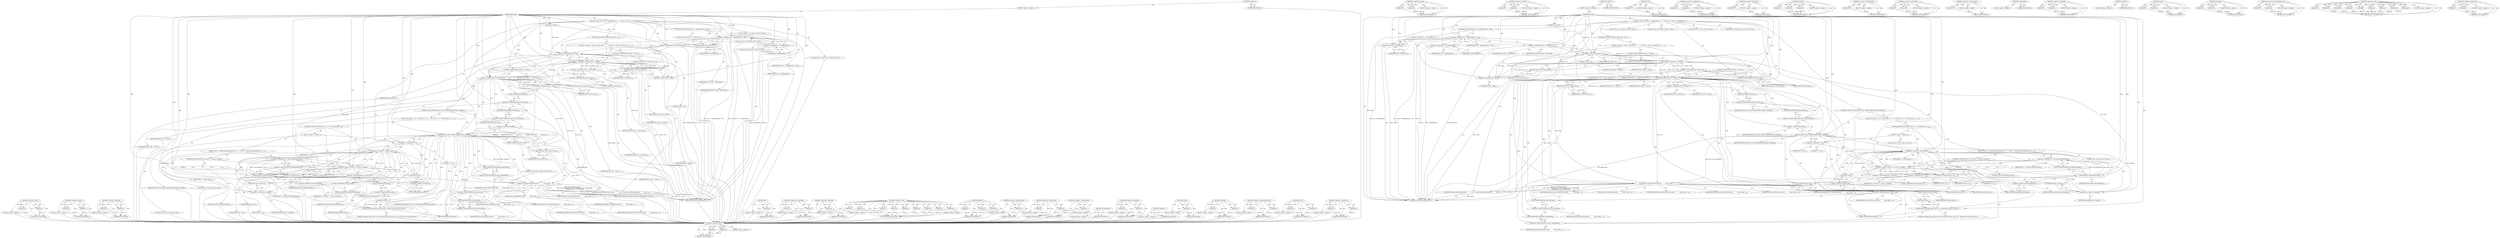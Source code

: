 digraph "&lt;operator&gt;.fieldAccess" {
vulnerable_225 [label=<(METHOD,&lt;operator&gt;.cast)>];
vulnerable_226 [label=<(PARAM,p1)>];
vulnerable_227 [label=<(PARAM,p2)>];
vulnerable_228 [label=<(BLOCK,&lt;empty&gt;,&lt;empty&gt;)>];
vulnerable_229 [label=<(METHOD_RETURN,ANY)>];
vulnerable_178 [label=<(METHOD,&lt;operator&gt;.equals)>];
vulnerable_179 [label=<(PARAM,p1)>];
vulnerable_180 [label=<(PARAM,p2)>];
vulnerable_181 [label=<(BLOCK,&lt;empty&gt;,&lt;empty&gt;)>];
vulnerable_182 [label=<(METHOD_RETURN,ANY)>];
vulnerable_202 [label=<(METHOD,&lt;operator&gt;.lessThan)>];
vulnerable_203 [label=<(PARAM,p1)>];
vulnerable_204 [label=<(PARAM,p2)>];
vulnerable_205 [label=<(BLOCK,&lt;empty&gt;,&lt;empty&gt;)>];
vulnerable_206 [label=<(METHOD_RETURN,ANY)>];
vulnerable_6 [label=<(METHOD,&lt;global&gt;)<SUB>1</SUB>>];
vulnerable_7 [label=<(BLOCK,&lt;empty&gt;,&lt;empty&gt;)<SUB>1</SUB>>];
vulnerable_8 [label=<(METHOD,getTrack)<SUB>1</SUB>>];
vulnerable_9 [label=<(PARAM,size_t index)<SUB>1</SUB>>];
vulnerable_10 [label=<(BLOCK,{
 status_t err;
 if ((err = readMetaData()) !=...,{
 status_t err;
 if ((err = readMetaData()) !=...)<SUB>1</SUB>>];
vulnerable_11 [label="<(LOCAL,status_t err: status_t)<SUB>2</SUB>>"];
vulnerable_12 [label=<(CONTROL_STRUCTURE,IF,if ((err = readMetaData()) != OK))<SUB>3</SUB>>];
vulnerable_13 [label=<(&lt;operator&gt;.notEquals,(err = readMetaData()) != OK)<SUB>3</SUB>>];
vulnerable_14 [label=<(&lt;operator&gt;.assignment,err = readMetaData())<SUB>3</SUB>>];
vulnerable_15 [label=<(IDENTIFIER,err,err = readMetaData())<SUB>3</SUB>>];
vulnerable_16 [label=<(readMetaData,readMetaData())<SUB>3</SUB>>];
vulnerable_17 [label=<(IDENTIFIER,OK,(err = readMetaData()) != OK)<SUB>3</SUB>>];
vulnerable_18 [label=<(BLOCK,{
 return NULL;
 },{
 return NULL;
 })<SUB>3</SUB>>];
vulnerable_19 [label=<(RETURN,return NULL;,return NULL;)<SUB>4</SUB>>];
vulnerable_20 [label=<(IDENTIFIER,NULL,return NULL;)<SUB>4</SUB>>];
vulnerable_21 [label="<(LOCAL,Track* track: Track*)<SUB>7</SUB>>"];
vulnerable_22 [label=<(&lt;operator&gt;.assignment,*track = mFirstTrack)<SUB>7</SUB>>];
vulnerable_23 [label=<(IDENTIFIER,track,*track = mFirstTrack)<SUB>7</SUB>>];
vulnerable_24 [label=<(IDENTIFIER,mFirstTrack,*track = mFirstTrack)<SUB>7</SUB>>];
vulnerable_25 [label=<(CONTROL_STRUCTURE,WHILE,while (index &gt; 0))<SUB>8</SUB>>];
vulnerable_26 [label=<(&lt;operator&gt;.greaterThan,index &gt; 0)<SUB>8</SUB>>];
vulnerable_27 [label=<(IDENTIFIER,index,index &gt; 0)<SUB>8</SUB>>];
vulnerable_28 [label=<(LITERAL,0,index &gt; 0)<SUB>8</SUB>>];
vulnerable_29 [label=<(BLOCK,{
 if (track == NULL) {
 return NULL;
 }

     ...,{
 if (track == NULL) {
 return NULL;
 }

     ...)<SUB>8</SUB>>];
vulnerable_30 [label=<(CONTROL_STRUCTURE,IF,if (track == NULL))<SUB>9</SUB>>];
vulnerable_31 [label=<(&lt;operator&gt;.equals,track == NULL)<SUB>9</SUB>>];
vulnerable_32 [label=<(IDENTIFIER,track,track == NULL)<SUB>9</SUB>>];
vulnerable_33 [label=<(IDENTIFIER,NULL,track == NULL)<SUB>9</SUB>>];
vulnerable_34 [label=<(BLOCK,{
 return NULL;
 },{
 return NULL;
 })<SUB>9</SUB>>];
vulnerable_35 [label=<(RETURN,return NULL;,return NULL;)<SUB>10</SUB>>];
vulnerable_36 [label=<(IDENTIFIER,NULL,return NULL;)<SUB>10</SUB>>];
vulnerable_37 [label=<(&lt;operator&gt;.assignment,track = track-&gt;next)<SUB>13</SUB>>];
vulnerable_38 [label=<(IDENTIFIER,track,track = track-&gt;next)<SUB>13</SUB>>];
vulnerable_39 [label=<(&lt;operator&gt;.indirectFieldAccess,track-&gt;next)<SUB>13</SUB>>];
vulnerable_40 [label=<(IDENTIFIER,track,track = track-&gt;next)<SUB>13</SUB>>];
vulnerable_41 [label=<(FIELD_IDENTIFIER,next,next)<SUB>13</SUB>>];
vulnerable_42 [label=<(&lt;operator&gt;.preDecrement,--index)<SUB>14</SUB>>];
vulnerable_43 [label=<(IDENTIFIER,index,--index)<SUB>14</SUB>>];
vulnerable_44 [label=<(CONTROL_STRUCTURE,IF,if (track == NULL))<SUB>17</SUB>>];
vulnerable_45 [label=<(&lt;operator&gt;.equals,track == NULL)<SUB>17</SUB>>];
vulnerable_46 [label=<(IDENTIFIER,track,track == NULL)<SUB>17</SUB>>];
vulnerable_47 [label=<(IDENTIFIER,NULL,track == NULL)<SUB>17</SUB>>];
vulnerable_48 [label=<(BLOCK,{
 return NULL;
 },{
 return NULL;
 })<SUB>17</SUB>>];
vulnerable_49 [label=<(RETURN,return NULL;,return NULL;)<SUB>18</SUB>>];
vulnerable_50 [label=<(IDENTIFIER,NULL,return NULL;)<SUB>18</SUB>>];
vulnerable_51 [label="<(LOCAL,Trex* trex: Trex*)<SUB>22</SUB>>"];
vulnerable_52 [label=<(&lt;operator&gt;.assignment,*trex = NULL)<SUB>22</SUB>>];
vulnerable_53 [label=<(IDENTIFIER,trex,*trex = NULL)<SUB>22</SUB>>];
vulnerable_54 [label=<(IDENTIFIER,NULL,*trex = NULL)<SUB>22</SUB>>];
vulnerable_55 [label="<(LOCAL,int32_t trackId: int32_t)<SUB>23</SUB>>"];
vulnerable_56 [label=<(CONTROL_STRUCTURE,IF,if (track-&gt;meta-&gt;findInt32(kKeyTrackID, &amp;trackId)))<SUB>24</SUB>>];
vulnerable_57 [label=<(findInt32,track-&gt;meta-&gt;findInt32(kKeyTrackID, &amp;trackId))<SUB>24</SUB>>];
vulnerable_58 [label=<(&lt;operator&gt;.indirectFieldAccess,track-&gt;meta-&gt;findInt32)<SUB>24</SUB>>];
vulnerable_59 [label=<(&lt;operator&gt;.indirectFieldAccess,track-&gt;meta)<SUB>24</SUB>>];
vulnerable_60 [label=<(IDENTIFIER,track,track-&gt;meta-&gt;findInt32(kKeyTrackID, &amp;trackId))<SUB>24</SUB>>];
vulnerable_61 [label=<(FIELD_IDENTIFIER,meta,meta)<SUB>24</SUB>>];
vulnerable_62 [label=<(FIELD_IDENTIFIER,findInt32,findInt32)<SUB>24</SUB>>];
vulnerable_63 [label=<(IDENTIFIER,kKeyTrackID,track-&gt;meta-&gt;findInt32(kKeyTrackID, &amp;trackId))<SUB>24</SUB>>];
vulnerable_64 [label=<(&lt;operator&gt;.addressOf,&amp;trackId)<SUB>24</SUB>>];
vulnerable_65 [label=<(IDENTIFIER,trackId,track-&gt;meta-&gt;findInt32(kKeyTrackID, &amp;trackId))<SUB>24</SUB>>];
vulnerable_66 [label=<(BLOCK,{
 for (size_t i = 0; i &lt; mTrex.size(); i++) {
...,{
 for (size_t i = 0; i &lt; mTrex.size(); i++) {
...)<SUB>24</SUB>>];
vulnerable_67 [label=<(CONTROL_STRUCTURE,FOR,for (size_t i = 0;i &lt; mTrex.size();i++))<SUB>25</SUB>>];
vulnerable_68 [label=<(BLOCK,&lt;empty&gt;,&lt;empty&gt;)<SUB>25</SUB>>];
vulnerable_69 [label="<(LOCAL,size_t i: size_t)<SUB>25</SUB>>"];
vulnerable_70 [label=<(&lt;operator&gt;.assignment,i = 0)<SUB>25</SUB>>];
vulnerable_71 [label=<(IDENTIFIER,i,i = 0)<SUB>25</SUB>>];
vulnerable_72 [label=<(LITERAL,0,i = 0)<SUB>25</SUB>>];
vulnerable_73 [label=<(&lt;operator&gt;.lessThan,i &lt; mTrex.size())<SUB>25</SUB>>];
vulnerable_74 [label=<(IDENTIFIER,i,i &lt; mTrex.size())<SUB>25</SUB>>];
vulnerable_75 [label=<(size,mTrex.size())<SUB>25</SUB>>];
vulnerable_76 [label=<(&lt;operator&gt;.fieldAccess,mTrex.size)<SUB>25</SUB>>];
vulnerable_77 [label=<(IDENTIFIER,mTrex,mTrex.size())<SUB>25</SUB>>];
vulnerable_78 [label=<(FIELD_IDENTIFIER,size,size)<SUB>25</SUB>>];
vulnerable_79 [label=<(&lt;operator&gt;.postIncrement,i++)<SUB>25</SUB>>];
vulnerable_80 [label=<(IDENTIFIER,i,i++)<SUB>25</SUB>>];
vulnerable_81 [label=<(BLOCK,{
 Trex *t = &amp;mTrex.editItemAt(index);
 if (t-&gt;...,{
 Trex *t = &amp;mTrex.editItemAt(index);
 if (t-&gt;...)<SUB>25</SUB>>];
vulnerable_82 [label="<(LOCAL,Trex* t: Trex*)<SUB>26</SUB>>"];
vulnerable_83 [label=<(&lt;operator&gt;.assignment,*t = &amp;mTrex.editItemAt(index))<SUB>26</SUB>>];
vulnerable_84 [label=<(IDENTIFIER,t,*t = &amp;mTrex.editItemAt(index))<SUB>26</SUB>>];
vulnerable_85 [label=<(&lt;operator&gt;.addressOf,&amp;mTrex.editItemAt(index))<SUB>26</SUB>>];
vulnerable_86 [label=<(editItemAt,mTrex.editItemAt(index))<SUB>26</SUB>>];
vulnerable_87 [label=<(&lt;operator&gt;.fieldAccess,mTrex.editItemAt)<SUB>26</SUB>>];
vulnerable_88 [label=<(IDENTIFIER,mTrex,mTrex.editItemAt(index))<SUB>26</SUB>>];
vulnerable_89 [label=<(FIELD_IDENTIFIER,editItemAt,editItemAt)<SUB>26</SUB>>];
vulnerable_90 [label=<(IDENTIFIER,index,mTrex.editItemAt(index))<SUB>26</SUB>>];
vulnerable_91 [label=<(CONTROL_STRUCTURE,IF,if (t-&gt;track_ID == (uint32_t) trackId))<SUB>27</SUB>>];
vulnerable_92 [label=<(&lt;operator&gt;.equals,t-&gt;track_ID == (uint32_t) trackId)<SUB>27</SUB>>];
vulnerable_93 [label=<(&lt;operator&gt;.indirectFieldAccess,t-&gt;track_ID)<SUB>27</SUB>>];
vulnerable_94 [label=<(IDENTIFIER,t,t-&gt;track_ID == (uint32_t) trackId)<SUB>27</SUB>>];
vulnerable_95 [label=<(FIELD_IDENTIFIER,track_ID,track_ID)<SUB>27</SUB>>];
vulnerable_96 [label=<(&lt;operator&gt;.cast,(uint32_t) trackId)<SUB>27</SUB>>];
vulnerable_97 [label=<(UNKNOWN,uint32_t,uint32_t)<SUB>27</SUB>>];
vulnerable_98 [label=<(IDENTIFIER,trackId,(uint32_t) trackId)<SUB>27</SUB>>];
vulnerable_99 [label=<(BLOCK,{
                trex = t;

                 b...,{
                trex = t;

                 b...)<SUB>27</SUB>>];
vulnerable_100 [label=<(&lt;operator&gt;.assignment,trex = t)<SUB>28</SUB>>];
vulnerable_101 [label=<(IDENTIFIER,trex,trex = t)<SUB>28</SUB>>];
vulnerable_102 [label=<(IDENTIFIER,t,trex = t)<SUB>28</SUB>>];
vulnerable_103 [label=<(CONTROL_STRUCTURE,BREAK,break;)<SUB>30</SUB>>];
vulnerable_104 [label="<(ALOGV,ALOGV(&quot;getTrack called, pssh: %zu&quot;, mPssh.size()))<SUB>35</SUB>>"];
vulnerable_105 [label="<(LITERAL,&quot;getTrack called, pssh: %zu&quot;,ALOGV(&quot;getTrack called, pssh: %zu&quot;, mPssh.size()))<SUB>35</SUB>>"];
vulnerable_106 [label=<(size,mPssh.size())<SUB>35</SUB>>];
vulnerable_107 [label=<(&lt;operator&gt;.fieldAccess,mPssh.size)<SUB>35</SUB>>];
vulnerable_108 [label=<(IDENTIFIER,mPssh,mPssh.size())<SUB>35</SUB>>];
vulnerable_109 [label=<(FIELD_IDENTIFIER,size,size)<SUB>35</SUB>>];
vulnerable_110 [label=<(RETURN,return new MPEG4Source(this,
            track-...,return new MPEG4Source(this,
            track-...)<SUB>37</SUB>>];
vulnerable_111 [label=<(&lt;operator&gt;.new,new MPEG4Source(this,
            track-&gt;meta, ...)<SUB>37</SUB>>];
vulnerable_112 [label=<(IDENTIFIER,MPEG4Source,new MPEG4Source(this,
            track-&gt;meta, ...)<SUB>37</SUB>>];
vulnerable_113 [label=<(LITERAL,this,new MPEG4Source(this,
            track-&gt;meta, ...)<SUB>37</SUB>>];
vulnerable_114 [label=<(&lt;operator&gt;.indirectFieldAccess,track-&gt;meta)<SUB>38</SUB>>];
vulnerable_115 [label=<(IDENTIFIER,track,new MPEG4Source(this,
            track-&gt;meta, ...)<SUB>38</SUB>>];
vulnerable_116 [label=<(FIELD_IDENTIFIER,meta,meta)<SUB>38</SUB>>];
vulnerable_117 [label=<(IDENTIFIER,mDataSource,new MPEG4Source(this,
            track-&gt;meta, ...)<SUB>38</SUB>>];
vulnerable_118 [label=<(&lt;operator&gt;.indirectFieldAccess,track-&gt;timescale)<SUB>38</SUB>>];
vulnerable_119 [label=<(IDENTIFIER,track,new MPEG4Source(this,
            track-&gt;meta, ...)<SUB>38</SUB>>];
vulnerable_120 [label=<(FIELD_IDENTIFIER,timescale,timescale)<SUB>38</SUB>>];
vulnerable_121 [label=<(&lt;operator&gt;.indirectFieldAccess,track-&gt;sampleTable)<SUB>38</SUB>>];
vulnerable_122 [label=<(IDENTIFIER,track,new MPEG4Source(this,
            track-&gt;meta, ...)<SUB>38</SUB>>];
vulnerable_123 [label=<(FIELD_IDENTIFIER,sampleTable,sampleTable)<SUB>38</SUB>>];
vulnerable_124 [label=<(IDENTIFIER,mSidxEntries,new MPEG4Source(this,
            track-&gt;meta, ...)<SUB>39</SUB>>];
vulnerable_125 [label=<(IDENTIFIER,trex,new MPEG4Source(this,
            track-&gt;meta, ...)<SUB>39</SUB>>];
vulnerable_126 [label=<(IDENTIFIER,mMoofOffset,new MPEG4Source(this,
            track-&gt;meta, ...)<SUB>39</SUB>>];
vulnerable_127 [label=<(METHOD_RETURN,sp&lt;MediaSource&gt;)<SUB>1</SUB>>];
vulnerable_129 [label=<(METHOD_RETURN,ANY)<SUB>1</SUB>>];
vulnerable_207 [label=<(METHOD,size)>];
vulnerable_208 [label=<(PARAM,p1)>];
vulnerable_209 [label=<(BLOCK,&lt;empty&gt;,&lt;empty&gt;)>];
vulnerable_210 [label=<(METHOD_RETURN,ANY)>];
vulnerable_165 [label=<(METHOD,&lt;operator&gt;.assignment)>];
vulnerable_166 [label=<(PARAM,p1)>];
vulnerable_167 [label=<(PARAM,p2)>];
vulnerable_168 [label=<(BLOCK,&lt;empty&gt;,&lt;empty&gt;)>];
vulnerable_169 [label=<(METHOD_RETURN,ANY)>];
vulnerable_198 [label=<(METHOD,&lt;operator&gt;.addressOf)>];
vulnerable_199 [label=<(PARAM,p1)>];
vulnerable_200 [label=<(BLOCK,&lt;empty&gt;,&lt;empty&gt;)>];
vulnerable_201 [label=<(METHOD_RETURN,ANY)>];
vulnerable_192 [label=<(METHOD,findInt32)>];
vulnerable_193 [label=<(PARAM,p1)>];
vulnerable_194 [label=<(PARAM,p2)>];
vulnerable_195 [label=<(PARAM,p3)>];
vulnerable_196 [label=<(BLOCK,&lt;empty&gt;,&lt;empty&gt;)>];
vulnerable_197 [label=<(METHOD_RETURN,ANY)>];
vulnerable_188 [label=<(METHOD,&lt;operator&gt;.preDecrement)>];
vulnerable_189 [label=<(PARAM,p1)>];
vulnerable_190 [label=<(BLOCK,&lt;empty&gt;,&lt;empty&gt;)>];
vulnerable_191 [label=<(METHOD_RETURN,ANY)>];
vulnerable_173 [label=<(METHOD,&lt;operator&gt;.greaterThan)>];
vulnerable_174 [label=<(PARAM,p1)>];
vulnerable_175 [label=<(PARAM,p2)>];
vulnerable_176 [label=<(BLOCK,&lt;empty&gt;,&lt;empty&gt;)>];
vulnerable_177 [label=<(METHOD_RETURN,ANY)>];
vulnerable_216 [label=<(METHOD,&lt;operator&gt;.postIncrement)>];
vulnerable_217 [label=<(PARAM,p1)>];
vulnerable_218 [label=<(BLOCK,&lt;empty&gt;,&lt;empty&gt;)>];
vulnerable_219 [label=<(METHOD_RETURN,ANY)>];
vulnerable_170 [label=<(METHOD,readMetaData)>];
vulnerable_171 [label=<(BLOCK,&lt;empty&gt;,&lt;empty&gt;)>];
vulnerable_172 [label=<(METHOD_RETURN,ANY)>];
vulnerable_160 [label=<(METHOD,&lt;operator&gt;.notEquals)>];
vulnerable_161 [label=<(PARAM,p1)>];
vulnerable_162 [label=<(PARAM,p2)>];
vulnerable_163 [label=<(BLOCK,&lt;empty&gt;,&lt;empty&gt;)>];
vulnerable_164 [label=<(METHOD_RETURN,ANY)>];
vulnerable_154 [label=<(METHOD,&lt;global&gt;)<SUB>1</SUB>>];
vulnerable_155 [label=<(BLOCK,&lt;empty&gt;,&lt;empty&gt;)>];
vulnerable_156 [label=<(METHOD_RETURN,ANY)>];
vulnerable_230 [label=<(METHOD,ALOGV)>];
vulnerable_231 [label=<(PARAM,p1)>];
vulnerable_232 [label=<(PARAM,p2)>];
vulnerable_233 [label=<(BLOCK,&lt;empty&gt;,&lt;empty&gt;)>];
vulnerable_234 [label=<(METHOD_RETURN,ANY)>];
vulnerable_220 [label=<(METHOD,editItemAt)>];
vulnerable_221 [label=<(PARAM,p1)>];
vulnerable_222 [label=<(PARAM,p2)>];
vulnerable_223 [label=<(BLOCK,&lt;empty&gt;,&lt;empty&gt;)>];
vulnerable_224 [label=<(METHOD_RETURN,ANY)>];
vulnerable_183 [label=<(METHOD,&lt;operator&gt;.indirectFieldAccess)>];
vulnerable_184 [label=<(PARAM,p1)>];
vulnerable_185 [label=<(PARAM,p2)>];
vulnerable_186 [label=<(BLOCK,&lt;empty&gt;,&lt;empty&gt;)>];
vulnerable_187 [label=<(METHOD_RETURN,ANY)>];
vulnerable_235 [label=<(METHOD,&lt;operator&gt;.new)>];
vulnerable_236 [label=<(PARAM,p1)>];
vulnerable_237 [label=<(PARAM,p2)>];
vulnerable_238 [label=<(PARAM,p3)>];
vulnerable_239 [label=<(PARAM,p4)>];
vulnerable_240 [label=<(PARAM,p5)>];
vulnerable_241 [label=<(PARAM,p6)>];
vulnerable_242 [label=<(PARAM,p7)>];
vulnerable_243 [label=<(PARAM,p8)>];
vulnerable_244 [label=<(PARAM,p9)>];
vulnerable_245 [label=<(BLOCK,&lt;empty&gt;,&lt;empty&gt;)>];
vulnerable_246 [label=<(METHOD_RETURN,ANY)>];
vulnerable_211 [label=<(METHOD,&lt;operator&gt;.fieldAccess)>];
vulnerable_212 [label=<(PARAM,p1)>];
vulnerable_213 [label=<(PARAM,p2)>];
vulnerable_214 [label=<(BLOCK,&lt;empty&gt;,&lt;empty&gt;)>];
vulnerable_215 [label=<(METHOD_RETURN,ANY)>];
fixed_233 [label=<(METHOD,&lt;operator&gt;.cast)>];
fixed_234 [label=<(PARAM,p1)>];
fixed_235 [label=<(PARAM,p2)>];
fixed_236 [label=<(BLOCK,&lt;empty&gt;,&lt;empty&gt;)>];
fixed_237 [label=<(METHOD_RETURN,ANY)>];
fixed_186 [label=<(METHOD,&lt;operator&gt;.equals)>];
fixed_187 [label=<(PARAM,p1)>];
fixed_188 [label=<(PARAM,p2)>];
fixed_189 [label=<(BLOCK,&lt;empty&gt;,&lt;empty&gt;)>];
fixed_190 [label=<(METHOD_RETURN,ANY)>];
fixed_210 [label=<(METHOD,&lt;operator&gt;.lessThan)>];
fixed_211 [label=<(PARAM,p1)>];
fixed_212 [label=<(PARAM,p2)>];
fixed_213 [label=<(BLOCK,&lt;empty&gt;,&lt;empty&gt;)>];
fixed_214 [label=<(METHOD_RETURN,ANY)>];
fixed_6 [label=<(METHOD,&lt;global&gt;)<SUB>1</SUB>>];
fixed_7 [label=<(BLOCK,&lt;empty&gt;,&lt;empty&gt;)<SUB>1</SUB>>];
fixed_8 [label=<(METHOD,getTrack)<SUB>1</SUB>>];
fixed_9 [label=<(PARAM,size_t index)<SUB>1</SUB>>];
fixed_10 [label=<(BLOCK,{
 status_t err;
 if ((err = readMetaData()) !=...,{
 status_t err;
 if ((err = readMetaData()) !=...)<SUB>1</SUB>>];
fixed_11 [label="<(LOCAL,status_t err: status_t)<SUB>2</SUB>>"];
fixed_12 [label=<(CONTROL_STRUCTURE,IF,if ((err = readMetaData()) != OK))<SUB>3</SUB>>];
fixed_13 [label=<(&lt;operator&gt;.notEquals,(err = readMetaData()) != OK)<SUB>3</SUB>>];
fixed_14 [label=<(&lt;operator&gt;.assignment,err = readMetaData())<SUB>3</SUB>>];
fixed_15 [label=<(IDENTIFIER,err,err = readMetaData())<SUB>3</SUB>>];
fixed_16 [label=<(readMetaData,readMetaData())<SUB>3</SUB>>];
fixed_17 [label=<(IDENTIFIER,OK,(err = readMetaData()) != OK)<SUB>3</SUB>>];
fixed_18 [label=<(BLOCK,{
 return NULL;
 },{
 return NULL;
 })<SUB>3</SUB>>];
fixed_19 [label=<(RETURN,return NULL;,return NULL;)<SUB>4</SUB>>];
fixed_20 [label=<(IDENTIFIER,NULL,return NULL;)<SUB>4</SUB>>];
fixed_21 [label="<(LOCAL,Track* track: Track*)<SUB>7</SUB>>"];
fixed_22 [label=<(&lt;operator&gt;.assignment,*track = mFirstTrack)<SUB>7</SUB>>];
fixed_23 [label=<(IDENTIFIER,track,*track = mFirstTrack)<SUB>7</SUB>>];
fixed_24 [label=<(IDENTIFIER,mFirstTrack,*track = mFirstTrack)<SUB>7</SUB>>];
fixed_25 [label=<(CONTROL_STRUCTURE,WHILE,while (index &gt; 0))<SUB>8</SUB>>];
fixed_26 [label=<(&lt;operator&gt;.greaterThan,index &gt; 0)<SUB>8</SUB>>];
fixed_27 [label=<(IDENTIFIER,index,index &gt; 0)<SUB>8</SUB>>];
fixed_28 [label=<(LITERAL,0,index &gt; 0)<SUB>8</SUB>>];
fixed_29 [label=<(BLOCK,{
 if (track == NULL) {
 return NULL;
 }

     ...,{
 if (track == NULL) {
 return NULL;
 }

     ...)<SUB>8</SUB>>];
fixed_30 [label=<(CONTROL_STRUCTURE,IF,if (track == NULL))<SUB>9</SUB>>];
fixed_31 [label=<(&lt;operator&gt;.equals,track == NULL)<SUB>9</SUB>>];
fixed_32 [label=<(IDENTIFIER,track,track == NULL)<SUB>9</SUB>>];
fixed_33 [label=<(IDENTIFIER,NULL,track == NULL)<SUB>9</SUB>>];
fixed_34 [label=<(BLOCK,{
 return NULL;
 },{
 return NULL;
 })<SUB>9</SUB>>];
fixed_35 [label=<(RETURN,return NULL;,return NULL;)<SUB>10</SUB>>];
fixed_36 [label=<(IDENTIFIER,NULL,return NULL;)<SUB>10</SUB>>];
fixed_37 [label=<(&lt;operator&gt;.assignment,track = track-&gt;next)<SUB>13</SUB>>];
fixed_38 [label=<(IDENTIFIER,track,track = track-&gt;next)<SUB>13</SUB>>];
fixed_39 [label=<(&lt;operator&gt;.indirectFieldAccess,track-&gt;next)<SUB>13</SUB>>];
fixed_40 [label=<(IDENTIFIER,track,track = track-&gt;next)<SUB>13</SUB>>];
fixed_41 [label=<(FIELD_IDENTIFIER,next,next)<SUB>13</SUB>>];
fixed_42 [label=<(&lt;operator&gt;.preDecrement,--index)<SUB>14</SUB>>];
fixed_43 [label=<(IDENTIFIER,index,--index)<SUB>14</SUB>>];
fixed_44 [label=<(CONTROL_STRUCTURE,IF,if (track == NULL))<SUB>17</SUB>>];
fixed_45 [label=<(&lt;operator&gt;.equals,track == NULL)<SUB>17</SUB>>];
fixed_46 [label=<(IDENTIFIER,track,track == NULL)<SUB>17</SUB>>];
fixed_47 [label=<(IDENTIFIER,NULL,track == NULL)<SUB>17</SUB>>];
fixed_48 [label=<(BLOCK,{
 return NULL;
 },{
 return NULL;
 })<SUB>17</SUB>>];
fixed_49 [label=<(RETURN,return NULL;,return NULL;)<SUB>18</SUB>>];
fixed_50 [label=<(IDENTIFIER,NULL,return NULL;)<SUB>18</SUB>>];
fixed_51 [label="<(LOCAL,Trex* trex: Trex*)<SUB>22</SUB>>"];
fixed_52 [label=<(&lt;operator&gt;.assignment,*trex = NULL)<SUB>22</SUB>>];
fixed_53 [label=<(IDENTIFIER,trex,*trex = NULL)<SUB>22</SUB>>];
fixed_54 [label=<(IDENTIFIER,NULL,*trex = NULL)<SUB>22</SUB>>];
fixed_55 [label="<(LOCAL,int32_t trackId: int32_t)<SUB>23</SUB>>"];
fixed_56 [label=<(CONTROL_STRUCTURE,IF,if (track-&gt;meta-&gt;findInt32(kKeyTrackID, &amp;trackId)))<SUB>24</SUB>>];
fixed_57 [label=<(findInt32,track-&gt;meta-&gt;findInt32(kKeyTrackID, &amp;trackId))<SUB>24</SUB>>];
fixed_58 [label=<(&lt;operator&gt;.indirectFieldAccess,track-&gt;meta-&gt;findInt32)<SUB>24</SUB>>];
fixed_59 [label=<(&lt;operator&gt;.indirectFieldAccess,track-&gt;meta)<SUB>24</SUB>>];
fixed_60 [label=<(IDENTIFIER,track,track-&gt;meta-&gt;findInt32(kKeyTrackID, &amp;trackId))<SUB>24</SUB>>];
fixed_61 [label=<(FIELD_IDENTIFIER,meta,meta)<SUB>24</SUB>>];
fixed_62 [label=<(FIELD_IDENTIFIER,findInt32,findInt32)<SUB>24</SUB>>];
fixed_63 [label=<(IDENTIFIER,kKeyTrackID,track-&gt;meta-&gt;findInt32(kKeyTrackID, &amp;trackId))<SUB>24</SUB>>];
fixed_64 [label=<(&lt;operator&gt;.addressOf,&amp;trackId)<SUB>24</SUB>>];
fixed_65 [label=<(IDENTIFIER,trackId,track-&gt;meta-&gt;findInt32(kKeyTrackID, &amp;trackId))<SUB>24</SUB>>];
fixed_66 [label=<(BLOCK,{
 for (size_t i = 0; i &lt; mTrex.size(); i++) {
...,{
 for (size_t i = 0; i &lt; mTrex.size(); i++) {
...)<SUB>24</SUB>>];
fixed_67 [label=<(CONTROL_STRUCTURE,FOR,for (size_t i = 0;i &lt; mTrex.size();i++))<SUB>25</SUB>>];
fixed_68 [label=<(BLOCK,&lt;empty&gt;,&lt;empty&gt;)<SUB>25</SUB>>];
fixed_69 [label="<(LOCAL,size_t i: size_t)<SUB>25</SUB>>"];
fixed_70 [label=<(&lt;operator&gt;.assignment,i = 0)<SUB>25</SUB>>];
fixed_71 [label=<(IDENTIFIER,i,i = 0)<SUB>25</SUB>>];
fixed_72 [label=<(LITERAL,0,i = 0)<SUB>25</SUB>>];
fixed_73 [label=<(&lt;operator&gt;.lessThan,i &lt; mTrex.size())<SUB>25</SUB>>];
fixed_74 [label=<(IDENTIFIER,i,i &lt; mTrex.size())<SUB>25</SUB>>];
fixed_75 [label=<(size,mTrex.size())<SUB>25</SUB>>];
fixed_76 [label=<(&lt;operator&gt;.fieldAccess,mTrex.size)<SUB>25</SUB>>];
fixed_77 [label=<(IDENTIFIER,mTrex,mTrex.size())<SUB>25</SUB>>];
fixed_78 [label=<(FIELD_IDENTIFIER,size,size)<SUB>25</SUB>>];
fixed_79 [label=<(&lt;operator&gt;.postIncrement,i++)<SUB>25</SUB>>];
fixed_80 [label=<(IDENTIFIER,i,i++)<SUB>25</SUB>>];
fixed_81 [label=<(BLOCK,{
 Trex *t = &amp;mTrex.editItemAt(index);
 if (t-&gt;...,{
 Trex *t = &amp;mTrex.editItemAt(index);
 if (t-&gt;...)<SUB>25</SUB>>];
fixed_82 [label="<(LOCAL,Trex* t: Trex*)<SUB>26</SUB>>"];
fixed_83 [label=<(&lt;operator&gt;.assignment,*t = &amp;mTrex.editItemAt(index))<SUB>26</SUB>>];
fixed_84 [label=<(IDENTIFIER,t,*t = &amp;mTrex.editItemAt(index))<SUB>26</SUB>>];
fixed_85 [label=<(&lt;operator&gt;.addressOf,&amp;mTrex.editItemAt(index))<SUB>26</SUB>>];
fixed_86 [label=<(editItemAt,mTrex.editItemAt(index))<SUB>26</SUB>>];
fixed_87 [label=<(&lt;operator&gt;.fieldAccess,mTrex.editItemAt)<SUB>26</SUB>>];
fixed_88 [label=<(IDENTIFIER,mTrex,mTrex.editItemAt(index))<SUB>26</SUB>>];
fixed_89 [label=<(FIELD_IDENTIFIER,editItemAt,editItemAt)<SUB>26</SUB>>];
fixed_90 [label=<(IDENTIFIER,index,mTrex.editItemAt(index))<SUB>26</SUB>>];
fixed_91 [label=<(CONTROL_STRUCTURE,IF,if (t-&gt;track_ID == (uint32_t) trackId))<SUB>27</SUB>>];
fixed_92 [label=<(&lt;operator&gt;.equals,t-&gt;track_ID == (uint32_t) trackId)<SUB>27</SUB>>];
fixed_93 [label=<(&lt;operator&gt;.indirectFieldAccess,t-&gt;track_ID)<SUB>27</SUB>>];
fixed_94 [label=<(IDENTIFIER,t,t-&gt;track_ID == (uint32_t) trackId)<SUB>27</SUB>>];
fixed_95 [label=<(FIELD_IDENTIFIER,track_ID,track_ID)<SUB>27</SUB>>];
fixed_96 [label=<(&lt;operator&gt;.cast,(uint32_t) trackId)<SUB>27</SUB>>];
fixed_97 [label=<(UNKNOWN,uint32_t,uint32_t)<SUB>27</SUB>>];
fixed_98 [label=<(IDENTIFIER,trackId,(uint32_t) trackId)<SUB>27</SUB>>];
fixed_99 [label=<(BLOCK,{
                trex = t;

                 b...,{
                trex = t;

                 b...)<SUB>27</SUB>>];
fixed_100 [label=<(&lt;operator&gt;.assignment,trex = t)<SUB>28</SUB>>];
fixed_101 [label=<(IDENTIFIER,trex,trex = t)<SUB>28</SUB>>];
fixed_102 [label=<(IDENTIFIER,t,trex = t)<SUB>28</SUB>>];
fixed_103 [label=<(CONTROL_STRUCTURE,BREAK,break;)<SUB>30</SUB>>];
fixed_104 [label=<(CONTROL_STRUCTURE,ELSE,else)<SUB>33</SUB>>];
fixed_105 [label=<(BLOCK,{
        ALOGE(&quot;b/21657957&quot;);
        return N...,{
        ALOGE(&quot;b/21657957&quot;);
        return N...)<SUB>33</SUB>>];
fixed_106 [label=<(ALOGE,ALOGE(&quot;b/21657957&quot;))<SUB>34</SUB>>];
fixed_107 [label=<(LITERAL,&quot;b/21657957&quot;,ALOGE(&quot;b/21657957&quot;))<SUB>34</SUB>>];
fixed_108 [label=<(RETURN,return NULL;,return NULL;)<SUB>35</SUB>>];
fixed_109 [label=<(IDENTIFIER,NULL,return NULL;)<SUB>35</SUB>>];
fixed_110 [label="<(ALOGV,ALOGV(&quot;getTrack called, pssh: %zu&quot;, mPssh.size()))<SUB>38</SUB>>"];
fixed_111 [label="<(LITERAL,&quot;getTrack called, pssh: %zu&quot;,ALOGV(&quot;getTrack called, pssh: %zu&quot;, mPssh.size()))<SUB>38</SUB>>"];
fixed_112 [label=<(size,mPssh.size())<SUB>38</SUB>>];
fixed_113 [label=<(&lt;operator&gt;.fieldAccess,mPssh.size)<SUB>38</SUB>>];
fixed_114 [label=<(IDENTIFIER,mPssh,mPssh.size())<SUB>38</SUB>>];
fixed_115 [label=<(FIELD_IDENTIFIER,size,size)<SUB>38</SUB>>];
fixed_116 [label=<(RETURN,return new MPEG4Source(this,
            track-...,return new MPEG4Source(this,
            track-...)<SUB>40</SUB>>];
fixed_117 [label=<(&lt;operator&gt;.new,new MPEG4Source(this,
            track-&gt;meta, ...)<SUB>40</SUB>>];
fixed_118 [label=<(IDENTIFIER,MPEG4Source,new MPEG4Source(this,
            track-&gt;meta, ...)<SUB>40</SUB>>];
fixed_119 [label=<(LITERAL,this,new MPEG4Source(this,
            track-&gt;meta, ...)<SUB>40</SUB>>];
fixed_120 [label=<(&lt;operator&gt;.indirectFieldAccess,track-&gt;meta)<SUB>41</SUB>>];
fixed_121 [label=<(IDENTIFIER,track,new MPEG4Source(this,
            track-&gt;meta, ...)<SUB>41</SUB>>];
fixed_122 [label=<(FIELD_IDENTIFIER,meta,meta)<SUB>41</SUB>>];
fixed_123 [label=<(IDENTIFIER,mDataSource,new MPEG4Source(this,
            track-&gt;meta, ...)<SUB>41</SUB>>];
fixed_124 [label=<(&lt;operator&gt;.indirectFieldAccess,track-&gt;timescale)<SUB>41</SUB>>];
fixed_125 [label=<(IDENTIFIER,track,new MPEG4Source(this,
            track-&gt;meta, ...)<SUB>41</SUB>>];
fixed_126 [label=<(FIELD_IDENTIFIER,timescale,timescale)<SUB>41</SUB>>];
fixed_127 [label=<(&lt;operator&gt;.indirectFieldAccess,track-&gt;sampleTable)<SUB>41</SUB>>];
fixed_128 [label=<(IDENTIFIER,track,new MPEG4Source(this,
            track-&gt;meta, ...)<SUB>41</SUB>>];
fixed_129 [label=<(FIELD_IDENTIFIER,sampleTable,sampleTable)<SUB>41</SUB>>];
fixed_130 [label=<(IDENTIFIER,mSidxEntries,new MPEG4Source(this,
            track-&gt;meta, ...)<SUB>42</SUB>>];
fixed_131 [label=<(IDENTIFIER,trex,new MPEG4Source(this,
            track-&gt;meta, ...)<SUB>42</SUB>>];
fixed_132 [label=<(IDENTIFIER,mMoofOffset,new MPEG4Source(this,
            track-&gt;meta, ...)<SUB>42</SUB>>];
fixed_133 [label=<(METHOD_RETURN,sp&lt;MediaSource&gt;)<SUB>1</SUB>>];
fixed_135 [label=<(METHOD_RETURN,ANY)<SUB>1</SUB>>];
fixed_215 [label=<(METHOD,size)>];
fixed_216 [label=<(PARAM,p1)>];
fixed_217 [label=<(BLOCK,&lt;empty&gt;,&lt;empty&gt;)>];
fixed_218 [label=<(METHOD_RETURN,ANY)>];
fixed_173 [label=<(METHOD,&lt;operator&gt;.assignment)>];
fixed_174 [label=<(PARAM,p1)>];
fixed_175 [label=<(PARAM,p2)>];
fixed_176 [label=<(BLOCK,&lt;empty&gt;,&lt;empty&gt;)>];
fixed_177 [label=<(METHOD_RETURN,ANY)>];
fixed_206 [label=<(METHOD,&lt;operator&gt;.addressOf)>];
fixed_207 [label=<(PARAM,p1)>];
fixed_208 [label=<(BLOCK,&lt;empty&gt;,&lt;empty&gt;)>];
fixed_209 [label=<(METHOD_RETURN,ANY)>];
fixed_247 [label=<(METHOD,&lt;operator&gt;.new)>];
fixed_248 [label=<(PARAM,p1)>];
fixed_249 [label=<(PARAM,p2)>];
fixed_250 [label=<(PARAM,p3)>];
fixed_251 [label=<(PARAM,p4)>];
fixed_252 [label=<(PARAM,p5)>];
fixed_253 [label=<(PARAM,p6)>];
fixed_254 [label=<(PARAM,p7)>];
fixed_255 [label=<(PARAM,p8)>];
fixed_256 [label=<(PARAM,p9)>];
fixed_257 [label=<(BLOCK,&lt;empty&gt;,&lt;empty&gt;)>];
fixed_258 [label=<(METHOD_RETURN,ANY)>];
fixed_200 [label=<(METHOD,findInt32)>];
fixed_201 [label=<(PARAM,p1)>];
fixed_202 [label=<(PARAM,p2)>];
fixed_203 [label=<(PARAM,p3)>];
fixed_204 [label=<(BLOCK,&lt;empty&gt;,&lt;empty&gt;)>];
fixed_205 [label=<(METHOD_RETURN,ANY)>];
fixed_196 [label=<(METHOD,&lt;operator&gt;.preDecrement)>];
fixed_197 [label=<(PARAM,p1)>];
fixed_198 [label=<(BLOCK,&lt;empty&gt;,&lt;empty&gt;)>];
fixed_199 [label=<(METHOD_RETURN,ANY)>];
fixed_181 [label=<(METHOD,&lt;operator&gt;.greaterThan)>];
fixed_182 [label=<(PARAM,p1)>];
fixed_183 [label=<(PARAM,p2)>];
fixed_184 [label=<(BLOCK,&lt;empty&gt;,&lt;empty&gt;)>];
fixed_185 [label=<(METHOD_RETURN,ANY)>];
fixed_224 [label=<(METHOD,&lt;operator&gt;.postIncrement)>];
fixed_225 [label=<(PARAM,p1)>];
fixed_226 [label=<(BLOCK,&lt;empty&gt;,&lt;empty&gt;)>];
fixed_227 [label=<(METHOD_RETURN,ANY)>];
fixed_178 [label=<(METHOD,readMetaData)>];
fixed_179 [label=<(BLOCK,&lt;empty&gt;,&lt;empty&gt;)>];
fixed_180 [label=<(METHOD_RETURN,ANY)>];
fixed_168 [label=<(METHOD,&lt;operator&gt;.notEquals)>];
fixed_169 [label=<(PARAM,p1)>];
fixed_170 [label=<(PARAM,p2)>];
fixed_171 [label=<(BLOCK,&lt;empty&gt;,&lt;empty&gt;)>];
fixed_172 [label=<(METHOD_RETURN,ANY)>];
fixed_162 [label=<(METHOD,&lt;global&gt;)<SUB>1</SUB>>];
fixed_163 [label=<(BLOCK,&lt;empty&gt;,&lt;empty&gt;)>];
fixed_164 [label=<(METHOD_RETURN,ANY)>];
fixed_238 [label=<(METHOD,ALOGE)>];
fixed_239 [label=<(PARAM,p1)>];
fixed_240 [label=<(BLOCK,&lt;empty&gt;,&lt;empty&gt;)>];
fixed_241 [label=<(METHOD_RETURN,ANY)>];
fixed_228 [label=<(METHOD,editItemAt)>];
fixed_229 [label=<(PARAM,p1)>];
fixed_230 [label=<(PARAM,p2)>];
fixed_231 [label=<(BLOCK,&lt;empty&gt;,&lt;empty&gt;)>];
fixed_232 [label=<(METHOD_RETURN,ANY)>];
fixed_191 [label=<(METHOD,&lt;operator&gt;.indirectFieldAccess)>];
fixed_192 [label=<(PARAM,p1)>];
fixed_193 [label=<(PARAM,p2)>];
fixed_194 [label=<(BLOCK,&lt;empty&gt;,&lt;empty&gt;)>];
fixed_195 [label=<(METHOD_RETURN,ANY)>];
fixed_242 [label=<(METHOD,ALOGV)>];
fixed_243 [label=<(PARAM,p1)>];
fixed_244 [label=<(PARAM,p2)>];
fixed_245 [label=<(BLOCK,&lt;empty&gt;,&lt;empty&gt;)>];
fixed_246 [label=<(METHOD_RETURN,ANY)>];
fixed_219 [label=<(METHOD,&lt;operator&gt;.fieldAccess)>];
fixed_220 [label=<(PARAM,p1)>];
fixed_221 [label=<(PARAM,p2)>];
fixed_222 [label=<(BLOCK,&lt;empty&gt;,&lt;empty&gt;)>];
fixed_223 [label=<(METHOD_RETURN,ANY)>];
vulnerable_225 -> vulnerable_226  [key=0, label="AST: "];
vulnerable_225 -> vulnerable_226  [key=1, label="DDG: "];
vulnerable_225 -> vulnerable_228  [key=0, label="AST: "];
vulnerable_225 -> vulnerable_227  [key=0, label="AST: "];
vulnerable_225 -> vulnerable_227  [key=1, label="DDG: "];
vulnerable_225 -> vulnerable_229  [key=0, label="AST: "];
vulnerable_225 -> vulnerable_229  [key=1, label="CFG: "];
vulnerable_226 -> vulnerable_229  [key=0, label="DDG: p1"];
vulnerable_227 -> vulnerable_229  [key=0, label="DDG: p2"];
vulnerable_178 -> vulnerable_179  [key=0, label="AST: "];
vulnerable_178 -> vulnerable_179  [key=1, label="DDG: "];
vulnerable_178 -> vulnerable_181  [key=0, label="AST: "];
vulnerable_178 -> vulnerable_180  [key=0, label="AST: "];
vulnerable_178 -> vulnerable_180  [key=1, label="DDG: "];
vulnerable_178 -> vulnerable_182  [key=0, label="AST: "];
vulnerable_178 -> vulnerable_182  [key=1, label="CFG: "];
vulnerable_179 -> vulnerable_182  [key=0, label="DDG: p1"];
vulnerable_180 -> vulnerable_182  [key=0, label="DDG: p2"];
vulnerable_202 -> vulnerable_203  [key=0, label="AST: "];
vulnerable_202 -> vulnerable_203  [key=1, label="DDG: "];
vulnerable_202 -> vulnerable_205  [key=0, label="AST: "];
vulnerable_202 -> vulnerable_204  [key=0, label="AST: "];
vulnerable_202 -> vulnerable_204  [key=1, label="DDG: "];
vulnerable_202 -> vulnerable_206  [key=0, label="AST: "];
vulnerable_202 -> vulnerable_206  [key=1, label="CFG: "];
vulnerable_203 -> vulnerable_206  [key=0, label="DDG: p1"];
vulnerable_204 -> vulnerable_206  [key=0, label="DDG: p2"];
vulnerable_6 -> vulnerable_7  [key=0, label="AST: "];
vulnerable_6 -> vulnerable_129  [key=0, label="AST: "];
vulnerable_6 -> vulnerable_129  [key=1, label="CFG: "];
vulnerable_7 -> vulnerable_8  [key=0, label="AST: "];
vulnerable_8 -> vulnerable_9  [key=0, label="AST: "];
vulnerable_8 -> vulnerable_9  [key=1, label="DDG: "];
vulnerable_8 -> vulnerable_10  [key=0, label="AST: "];
vulnerable_8 -> vulnerable_127  [key=0, label="AST: "];
vulnerable_8 -> vulnerable_16  [key=0, label="CFG: "];
vulnerable_8 -> vulnerable_22  [key=0, label="DDG: "];
vulnerable_8 -> vulnerable_52  [key=0, label="DDG: "];
vulnerable_8 -> vulnerable_104  [key=0, label="DDG: "];
vulnerable_8 -> vulnerable_13  [key=0, label="DDG: "];
vulnerable_8 -> vulnerable_19  [key=0, label="DDG: "];
vulnerable_8 -> vulnerable_26  [key=0, label="DDG: "];
vulnerable_8 -> vulnerable_45  [key=0, label="DDG: "];
vulnerable_8 -> vulnerable_57  [key=0, label="DDG: "];
vulnerable_8 -> vulnerable_111  [key=0, label="DDG: "];
vulnerable_8 -> vulnerable_14  [key=0, label="DDG: "];
vulnerable_8 -> vulnerable_20  [key=0, label="DDG: "];
vulnerable_8 -> vulnerable_42  [key=0, label="DDG: "];
vulnerable_8 -> vulnerable_50  [key=0, label="DDG: "];
vulnerable_8 -> vulnerable_31  [key=0, label="DDG: "];
vulnerable_8 -> vulnerable_70  [key=0, label="DDG: "];
vulnerable_8 -> vulnerable_73  [key=0, label="DDG: "];
vulnerable_8 -> vulnerable_79  [key=0, label="DDG: "];
vulnerable_8 -> vulnerable_36  [key=0, label="DDG: "];
vulnerable_8 -> vulnerable_92  [key=0, label="DDG: "];
vulnerable_8 -> vulnerable_100  [key=0, label="DDG: "];
vulnerable_8 -> vulnerable_86  [key=0, label="DDG: "];
vulnerable_8 -> vulnerable_96  [key=0, label="DDG: "];
vulnerable_9 -> vulnerable_127  [key=0, label="DDG: index"];
vulnerable_9 -> vulnerable_26  [key=0, label="DDG: index"];
vulnerable_10 -> vulnerable_11  [key=0, label="AST: "];
vulnerable_10 -> vulnerable_12  [key=0, label="AST: "];
vulnerable_10 -> vulnerable_21  [key=0, label="AST: "];
vulnerable_10 -> vulnerable_22  [key=0, label="AST: "];
vulnerable_10 -> vulnerable_25  [key=0, label="AST: "];
vulnerable_10 -> vulnerable_44  [key=0, label="AST: "];
vulnerable_10 -> vulnerable_51  [key=0, label="AST: "];
vulnerable_10 -> vulnerable_52  [key=0, label="AST: "];
vulnerable_10 -> vulnerable_55  [key=0, label="AST: "];
vulnerable_10 -> vulnerable_56  [key=0, label="AST: "];
vulnerable_10 -> vulnerable_104  [key=0, label="AST: "];
vulnerable_10 -> vulnerable_110  [key=0, label="AST: "];
vulnerable_12 -> vulnerable_13  [key=0, label="AST: "];
vulnerable_12 -> vulnerable_18  [key=0, label="AST: "];
vulnerable_13 -> vulnerable_14  [key=0, label="AST: "];
vulnerable_13 -> vulnerable_17  [key=0, label="AST: "];
vulnerable_13 -> vulnerable_19  [key=0, label="CFG: "];
vulnerable_13 -> vulnerable_19  [key=1, label="CDG: "];
vulnerable_13 -> vulnerable_22  [key=0, label="CFG: "];
vulnerable_13 -> vulnerable_22  [key=1, label="CDG: "];
vulnerable_13 -> vulnerable_127  [key=0, label="DDG: err = readMetaData()"];
vulnerable_13 -> vulnerable_127  [key=1, label="DDG: (err = readMetaData()) != OK"];
vulnerable_13 -> vulnerable_127  [key=2, label="DDG: OK"];
vulnerable_13 -> vulnerable_26  [key=0, label="CDG: "];
vulnerable_14 -> vulnerable_15  [key=0, label="AST: "];
vulnerable_14 -> vulnerable_16  [key=0, label="AST: "];
vulnerable_14 -> vulnerable_13  [key=0, label="CFG: "];
vulnerable_14 -> vulnerable_13  [key=1, label="DDG: err"];
vulnerable_14 -> vulnerable_127  [key=0, label="DDG: err"];
vulnerable_14 -> vulnerable_127  [key=1, label="DDG: readMetaData()"];
vulnerable_16 -> vulnerable_14  [key=0, label="CFG: "];
vulnerable_18 -> vulnerable_19  [key=0, label="AST: "];
vulnerable_19 -> vulnerable_20  [key=0, label="AST: "];
vulnerable_19 -> vulnerable_127  [key=0, label="CFG: "];
vulnerable_19 -> vulnerable_127  [key=1, label="DDG: &lt;RET&gt;"];
vulnerable_20 -> vulnerable_19  [key=0, label="DDG: NULL"];
vulnerable_22 -> vulnerable_23  [key=0, label="AST: "];
vulnerable_22 -> vulnerable_24  [key=0, label="AST: "];
vulnerable_22 -> vulnerable_26  [key=0, label="CFG: "];
vulnerable_22 -> vulnerable_127  [key=0, label="DDG: mFirstTrack"];
vulnerable_22 -> vulnerable_45  [key=0, label="DDG: track"];
vulnerable_22 -> vulnerable_31  [key=0, label="DDG: track"];
vulnerable_25 -> vulnerable_26  [key=0, label="AST: "];
vulnerable_25 -> vulnerable_29  [key=0, label="AST: "];
vulnerable_26 -> vulnerable_27  [key=0, label="AST: "];
vulnerable_26 -> vulnerable_28  [key=0, label="AST: "];
vulnerable_26 -> vulnerable_31  [key=0, label="CFG: "];
vulnerable_26 -> vulnerable_31  [key=1, label="CDG: "];
vulnerable_26 -> vulnerable_45  [key=0, label="CFG: "];
vulnerable_26 -> vulnerable_45  [key=1, label="CDG: "];
vulnerable_26 -> vulnerable_42  [key=0, label="DDG: index"];
vulnerable_26 -> vulnerable_86  [key=0, label="DDG: index"];
vulnerable_29 -> vulnerable_30  [key=0, label="AST: "];
vulnerable_29 -> vulnerable_37  [key=0, label="AST: "];
vulnerable_29 -> vulnerable_42  [key=0, label="AST: "];
vulnerable_30 -> vulnerable_31  [key=0, label="AST: "];
vulnerable_30 -> vulnerable_34  [key=0, label="AST: "];
vulnerable_31 -> vulnerable_32  [key=0, label="AST: "];
vulnerable_31 -> vulnerable_33  [key=0, label="AST: "];
vulnerable_31 -> vulnerable_35  [key=0, label="CFG: "];
vulnerable_31 -> vulnerable_35  [key=1, label="CDG: "];
vulnerable_31 -> vulnerable_41  [key=0, label="CFG: "];
vulnerable_31 -> vulnerable_41  [key=1, label="CDG: "];
vulnerable_31 -> vulnerable_37  [key=0, label="DDG: track"];
vulnerable_31 -> vulnerable_37  [key=1, label="CDG: "];
vulnerable_31 -> vulnerable_45  [key=0, label="DDG: track"];
vulnerable_31 -> vulnerable_45  [key=1, label="DDG: NULL"];
vulnerable_31 -> vulnerable_36  [key=0, label="DDG: NULL"];
vulnerable_31 -> vulnerable_26  [key=0, label="CDG: "];
vulnerable_31 -> vulnerable_42  [key=0, label="CDG: "];
vulnerable_31 -> vulnerable_39  [key=0, label="CDG: "];
vulnerable_34 -> vulnerable_35  [key=0, label="AST: "];
vulnerable_35 -> vulnerable_36  [key=0, label="AST: "];
vulnerable_35 -> vulnerable_127  [key=0, label="CFG: "];
vulnerable_35 -> vulnerable_127  [key=1, label="DDG: &lt;RET&gt;"];
vulnerable_36 -> vulnerable_35  [key=0, label="DDG: NULL"];
vulnerable_37 -> vulnerable_38  [key=0, label="AST: "];
vulnerable_37 -> vulnerable_39  [key=0, label="AST: "];
vulnerable_37 -> vulnerable_42  [key=0, label="CFG: "];
vulnerable_37 -> vulnerable_45  [key=0, label="DDG: track"];
vulnerable_37 -> vulnerable_31  [key=0, label="DDG: track"];
vulnerable_39 -> vulnerable_40  [key=0, label="AST: "];
vulnerable_39 -> vulnerable_41  [key=0, label="AST: "];
vulnerable_39 -> vulnerable_37  [key=0, label="CFG: "];
vulnerable_41 -> vulnerable_39  [key=0, label="CFG: "];
vulnerable_42 -> vulnerable_43  [key=0, label="AST: "];
vulnerable_42 -> vulnerable_26  [key=0, label="CFG: "];
vulnerable_42 -> vulnerable_26  [key=1, label="DDG: index"];
vulnerable_44 -> vulnerable_45  [key=0, label="AST: "];
vulnerable_44 -> vulnerable_48  [key=0, label="AST: "];
vulnerable_45 -> vulnerable_46  [key=0, label="AST: "];
vulnerable_45 -> vulnerable_47  [key=0, label="AST: "];
vulnerable_45 -> vulnerable_49  [key=0, label="CFG: "];
vulnerable_45 -> vulnerable_49  [key=1, label="CDG: "];
vulnerable_45 -> vulnerable_52  [key=0, label="CFG: "];
vulnerable_45 -> vulnerable_52  [key=1, label="DDG: NULL"];
vulnerable_45 -> vulnerable_52  [key=2, label="CDG: "];
vulnerable_45 -> vulnerable_111  [key=0, label="DDG: track"];
vulnerable_45 -> vulnerable_111  [key=1, label="CDG: "];
vulnerable_45 -> vulnerable_50  [key=0, label="DDG: NULL"];
vulnerable_45 -> vulnerable_107  [key=0, label="CDG: "];
vulnerable_45 -> vulnerable_64  [key=0, label="CDG: "];
vulnerable_45 -> vulnerable_57  [key=0, label="CDG: "];
vulnerable_45 -> vulnerable_120  [key=0, label="CDG: "];
vulnerable_45 -> vulnerable_116  [key=0, label="CDG: "];
vulnerable_45 -> vulnerable_114  [key=0, label="CDG: "];
vulnerable_45 -> vulnerable_104  [key=0, label="CDG: "];
vulnerable_45 -> vulnerable_121  [key=0, label="CDG: "];
vulnerable_45 -> vulnerable_123  [key=0, label="CDG: "];
vulnerable_45 -> vulnerable_106  [key=0, label="CDG: "];
vulnerable_45 -> vulnerable_59  [key=0, label="CDG: "];
vulnerable_45 -> vulnerable_58  [key=0, label="CDG: "];
vulnerable_45 -> vulnerable_61  [key=0, label="CDG: "];
vulnerable_45 -> vulnerable_118  [key=0, label="CDG: "];
vulnerable_45 -> vulnerable_110  [key=0, label="CDG: "];
vulnerable_45 -> vulnerable_109  [key=0, label="CDG: "];
vulnerable_45 -> vulnerable_62  [key=0, label="CDG: "];
vulnerable_48 -> vulnerable_49  [key=0, label="AST: "];
vulnerable_49 -> vulnerable_50  [key=0, label="AST: "];
vulnerable_49 -> vulnerable_127  [key=0, label="CFG: "];
vulnerable_49 -> vulnerable_127  [key=1, label="DDG: &lt;RET&gt;"];
vulnerable_50 -> vulnerable_49  [key=0, label="DDG: NULL"];
vulnerable_52 -> vulnerable_53  [key=0, label="AST: "];
vulnerable_52 -> vulnerable_54  [key=0, label="AST: "];
vulnerable_52 -> vulnerable_61  [key=0, label="CFG: "];
vulnerable_52 -> vulnerable_111  [key=0, label="DDG: trex"];
vulnerable_56 -> vulnerable_57  [key=0, label="AST: "];
vulnerable_56 -> vulnerable_66  [key=0, label="AST: "];
vulnerable_57 -> vulnerable_58  [key=0, label="AST: "];
vulnerable_57 -> vulnerable_63  [key=0, label="AST: "];
vulnerable_57 -> vulnerable_64  [key=0, label="AST: "];
vulnerable_57 -> vulnerable_70  [key=0, label="CFG: "];
vulnerable_57 -> vulnerable_70  [key=1, label="CDG: "];
vulnerable_57 -> vulnerable_109  [key=0, label="CFG: "];
vulnerable_57 -> vulnerable_127  [key=0, label="DDG: kKeyTrackID"];
vulnerable_57 -> vulnerable_111  [key=0, label="DDG: track-&gt;meta-&gt;findInt32"];
vulnerable_57 -> vulnerable_92  [key=0, label="DDG: &amp;trackId"];
vulnerable_57 -> vulnerable_96  [key=0, label="DDG: &amp;trackId"];
vulnerable_57 -> vulnerable_73  [key=0, label="CDG: "];
vulnerable_57 -> vulnerable_75  [key=0, label="CDG: "];
vulnerable_57 -> vulnerable_76  [key=0, label="CDG: "];
vulnerable_57 -> vulnerable_78  [key=0, label="CDG: "];
vulnerable_58 -> vulnerable_59  [key=0, label="AST: "];
vulnerable_58 -> vulnerable_62  [key=0, label="AST: "];
vulnerable_58 -> vulnerable_64  [key=0, label="CFG: "];
vulnerable_59 -> vulnerable_60  [key=0, label="AST: "];
vulnerable_59 -> vulnerable_61  [key=0, label="AST: "];
vulnerable_59 -> vulnerable_62  [key=0, label="CFG: "];
vulnerable_61 -> vulnerable_59  [key=0, label="CFG: "];
vulnerable_62 -> vulnerable_58  [key=0, label="CFG: "];
vulnerable_64 -> vulnerable_65  [key=0, label="AST: "];
vulnerable_64 -> vulnerable_57  [key=0, label="CFG: "];
vulnerable_66 -> vulnerable_67  [key=0, label="AST: "];
vulnerable_67 -> vulnerable_68  [key=0, label="AST: "];
vulnerable_67 -> vulnerable_73  [key=0, label="AST: "];
vulnerable_67 -> vulnerable_79  [key=0, label="AST: "];
vulnerable_67 -> vulnerable_81  [key=0, label="AST: "];
vulnerable_68 -> vulnerable_69  [key=0, label="AST: "];
vulnerable_68 -> vulnerable_70  [key=0, label="AST: "];
vulnerable_70 -> vulnerable_71  [key=0, label="AST: "];
vulnerable_70 -> vulnerable_72  [key=0, label="AST: "];
vulnerable_70 -> vulnerable_78  [key=0, label="CFG: "];
vulnerable_70 -> vulnerable_73  [key=0, label="DDG: i"];
vulnerable_73 -> vulnerable_74  [key=0, label="AST: "];
vulnerable_73 -> vulnerable_75  [key=0, label="AST: "];
vulnerable_73 -> vulnerable_89  [key=0, label="CFG: "];
vulnerable_73 -> vulnerable_89  [key=1, label="CDG: "];
vulnerable_73 -> vulnerable_109  [key=0, label="CFG: "];
vulnerable_73 -> vulnerable_79  [key=0, label="DDG: i"];
vulnerable_73 -> vulnerable_96  [key=0, label="CDG: "];
vulnerable_73 -> vulnerable_85  [key=0, label="CDG: "];
vulnerable_73 -> vulnerable_95  [key=0, label="CDG: "];
vulnerable_73 -> vulnerable_92  [key=0, label="CDG: "];
vulnerable_73 -> vulnerable_87  [key=0, label="CDG: "];
vulnerable_73 -> vulnerable_97  [key=0, label="CDG: "];
vulnerable_73 -> vulnerable_93  [key=0, label="CDG: "];
vulnerable_73 -> vulnerable_83  [key=0, label="CDG: "];
vulnerable_73 -> vulnerable_86  [key=0, label="CDG: "];
vulnerable_75 -> vulnerable_76  [key=0, label="AST: "];
vulnerable_75 -> vulnerable_73  [key=0, label="CFG: "];
vulnerable_75 -> vulnerable_73  [key=1, label="DDG: mTrex.size"];
vulnerable_76 -> vulnerable_77  [key=0, label="AST: "];
vulnerable_76 -> vulnerable_78  [key=0, label="AST: "];
vulnerable_76 -> vulnerable_75  [key=0, label="CFG: "];
vulnerable_78 -> vulnerable_76  [key=0, label="CFG: "];
vulnerable_79 -> vulnerable_80  [key=0, label="AST: "];
vulnerable_79 -> vulnerable_78  [key=0, label="CFG: "];
vulnerable_79 -> vulnerable_73  [key=0, label="DDG: i"];
vulnerable_81 -> vulnerable_82  [key=0, label="AST: "];
vulnerable_81 -> vulnerable_83  [key=0, label="AST: "];
vulnerable_81 -> vulnerable_91  [key=0, label="AST: "];
vulnerable_83 -> vulnerable_84  [key=0, label="AST: "];
vulnerable_83 -> vulnerable_85  [key=0, label="AST: "];
vulnerable_83 -> vulnerable_95  [key=0, label="CFG: "];
vulnerable_83 -> vulnerable_92  [key=0, label="DDG: t"];
vulnerable_83 -> vulnerable_100  [key=0, label="DDG: t"];
vulnerable_85 -> vulnerable_86  [key=0, label="AST: "];
vulnerable_85 -> vulnerable_83  [key=0, label="CFG: "];
vulnerable_86 -> vulnerable_87  [key=0, label="AST: "];
vulnerable_86 -> vulnerable_90  [key=0, label="AST: "];
vulnerable_86 -> vulnerable_85  [key=0, label="CFG: "];
vulnerable_86 -> vulnerable_83  [key=0, label="DDG: mTrex.editItemAt"];
vulnerable_86 -> vulnerable_83  [key=1, label="DDG: index"];
vulnerable_87 -> vulnerable_88  [key=0, label="AST: "];
vulnerable_87 -> vulnerable_89  [key=0, label="AST: "];
vulnerable_87 -> vulnerable_86  [key=0, label="CFG: "];
vulnerable_89 -> vulnerable_87  [key=0, label="CFG: "];
vulnerable_91 -> vulnerable_92  [key=0, label="AST: "];
vulnerable_91 -> vulnerable_99  [key=0, label="AST: "];
vulnerable_92 -> vulnerable_93  [key=0, label="AST: "];
vulnerable_92 -> vulnerable_96  [key=0, label="AST: "];
vulnerable_92 -> vulnerable_100  [key=0, label="CFG: "];
vulnerable_92 -> vulnerable_100  [key=1, label="DDG: t-&gt;track_ID"];
vulnerable_92 -> vulnerable_100  [key=2, label="CDG: "];
vulnerable_92 -> vulnerable_79  [key=0, label="CFG: "];
vulnerable_92 -> vulnerable_79  [key=1, label="CDG: "];
vulnerable_92 -> vulnerable_73  [key=0, label="CDG: "];
vulnerable_92 -> vulnerable_75  [key=0, label="CDG: "];
vulnerable_92 -> vulnerable_76  [key=0, label="CDG: "];
vulnerable_92 -> vulnerable_78  [key=0, label="CDG: "];
vulnerable_93 -> vulnerable_94  [key=0, label="AST: "];
vulnerable_93 -> vulnerable_95  [key=0, label="AST: "];
vulnerable_93 -> vulnerable_97  [key=0, label="CFG: "];
vulnerable_95 -> vulnerable_93  [key=0, label="CFG: "];
vulnerable_96 -> vulnerable_97  [key=0, label="AST: "];
vulnerable_96 -> vulnerable_98  [key=0, label="AST: "];
vulnerable_96 -> vulnerable_92  [key=0, label="CFG: "];
vulnerable_97 -> vulnerable_96  [key=0, label="CFG: "];
vulnerable_99 -> vulnerable_100  [key=0, label="AST: "];
vulnerable_99 -> vulnerable_103  [key=0, label="AST: "];
vulnerable_100 -> vulnerable_101  [key=0, label="AST: "];
vulnerable_100 -> vulnerable_102  [key=0, label="AST: "];
vulnerable_100 -> vulnerable_109  [key=0, label="CFG: "];
vulnerable_100 -> vulnerable_111  [key=0, label="DDG: trex"];
vulnerable_104 -> vulnerable_105  [key=0, label="AST: "];
vulnerable_104 -> vulnerable_106  [key=0, label="AST: "];
vulnerable_104 -> vulnerable_116  [key=0, label="CFG: "];
vulnerable_106 -> vulnerable_107  [key=0, label="AST: "];
vulnerable_106 -> vulnerable_104  [key=0, label="CFG: "];
vulnerable_106 -> vulnerable_104  [key=1, label="DDG: mPssh.size"];
vulnerable_107 -> vulnerable_108  [key=0, label="AST: "];
vulnerable_107 -> vulnerable_109  [key=0, label="AST: "];
vulnerable_107 -> vulnerable_106  [key=0, label="CFG: "];
vulnerable_109 -> vulnerable_107  [key=0, label="CFG: "];
vulnerable_110 -> vulnerable_111  [key=0, label="AST: "];
vulnerable_110 -> vulnerable_127  [key=0, label="CFG: "];
vulnerable_110 -> vulnerable_127  [key=1, label="DDG: &lt;RET&gt;"];
vulnerable_111 -> vulnerable_112  [key=0, label="AST: "];
vulnerable_111 -> vulnerable_113  [key=0, label="AST: "];
vulnerable_111 -> vulnerable_114  [key=0, label="AST: "];
vulnerable_111 -> vulnerable_117  [key=0, label="AST: "];
vulnerable_111 -> vulnerable_118  [key=0, label="AST: "];
vulnerable_111 -> vulnerable_121  [key=0, label="AST: "];
vulnerable_111 -> vulnerable_124  [key=0, label="AST: "];
vulnerable_111 -> vulnerable_125  [key=0, label="AST: "];
vulnerable_111 -> vulnerable_126  [key=0, label="AST: "];
vulnerable_111 -> vulnerable_110  [key=0, label="CFG: "];
vulnerable_111 -> vulnerable_110  [key=1, label="DDG: new MPEG4Source(this,
            track-&gt;meta, mDataSource, track-&gt;timescale, track-&gt;sampleTable,
            mSidxEntries, trex, mMoofOffset)"];
vulnerable_114 -> vulnerable_115  [key=0, label="AST: "];
vulnerable_114 -> vulnerable_116  [key=0, label="AST: "];
vulnerable_114 -> vulnerable_120  [key=0, label="CFG: "];
vulnerable_116 -> vulnerable_114  [key=0, label="CFG: "];
vulnerable_118 -> vulnerable_119  [key=0, label="AST: "];
vulnerable_118 -> vulnerable_120  [key=0, label="AST: "];
vulnerable_118 -> vulnerable_123  [key=0, label="CFG: "];
vulnerable_120 -> vulnerable_118  [key=0, label="CFG: "];
vulnerable_121 -> vulnerable_122  [key=0, label="AST: "];
vulnerable_121 -> vulnerable_123  [key=0, label="AST: "];
vulnerable_121 -> vulnerable_111  [key=0, label="CFG: "];
vulnerable_123 -> vulnerable_121  [key=0, label="CFG: "];
vulnerable_207 -> vulnerable_208  [key=0, label="AST: "];
vulnerable_207 -> vulnerable_208  [key=1, label="DDG: "];
vulnerable_207 -> vulnerable_209  [key=0, label="AST: "];
vulnerable_207 -> vulnerable_210  [key=0, label="AST: "];
vulnerable_207 -> vulnerable_210  [key=1, label="CFG: "];
vulnerable_208 -> vulnerable_210  [key=0, label="DDG: p1"];
vulnerable_165 -> vulnerable_166  [key=0, label="AST: "];
vulnerable_165 -> vulnerable_166  [key=1, label="DDG: "];
vulnerable_165 -> vulnerable_168  [key=0, label="AST: "];
vulnerable_165 -> vulnerable_167  [key=0, label="AST: "];
vulnerable_165 -> vulnerable_167  [key=1, label="DDG: "];
vulnerable_165 -> vulnerable_169  [key=0, label="AST: "];
vulnerable_165 -> vulnerable_169  [key=1, label="CFG: "];
vulnerable_166 -> vulnerable_169  [key=0, label="DDG: p1"];
vulnerable_167 -> vulnerable_169  [key=0, label="DDG: p2"];
vulnerable_198 -> vulnerable_199  [key=0, label="AST: "];
vulnerable_198 -> vulnerable_199  [key=1, label="DDG: "];
vulnerable_198 -> vulnerable_200  [key=0, label="AST: "];
vulnerable_198 -> vulnerable_201  [key=0, label="AST: "];
vulnerable_198 -> vulnerable_201  [key=1, label="CFG: "];
vulnerable_199 -> vulnerable_201  [key=0, label="DDG: p1"];
vulnerable_192 -> vulnerable_193  [key=0, label="AST: "];
vulnerable_192 -> vulnerable_193  [key=1, label="DDG: "];
vulnerable_192 -> vulnerable_196  [key=0, label="AST: "];
vulnerable_192 -> vulnerable_194  [key=0, label="AST: "];
vulnerable_192 -> vulnerable_194  [key=1, label="DDG: "];
vulnerable_192 -> vulnerable_197  [key=0, label="AST: "];
vulnerable_192 -> vulnerable_197  [key=1, label="CFG: "];
vulnerable_192 -> vulnerable_195  [key=0, label="AST: "];
vulnerable_192 -> vulnerable_195  [key=1, label="DDG: "];
vulnerable_193 -> vulnerable_197  [key=0, label="DDG: p1"];
vulnerable_194 -> vulnerable_197  [key=0, label="DDG: p2"];
vulnerable_195 -> vulnerable_197  [key=0, label="DDG: p3"];
vulnerable_188 -> vulnerable_189  [key=0, label="AST: "];
vulnerable_188 -> vulnerable_189  [key=1, label="DDG: "];
vulnerable_188 -> vulnerable_190  [key=0, label="AST: "];
vulnerable_188 -> vulnerable_191  [key=0, label="AST: "];
vulnerable_188 -> vulnerable_191  [key=1, label="CFG: "];
vulnerable_189 -> vulnerable_191  [key=0, label="DDG: p1"];
vulnerable_173 -> vulnerable_174  [key=0, label="AST: "];
vulnerable_173 -> vulnerable_174  [key=1, label="DDG: "];
vulnerable_173 -> vulnerable_176  [key=0, label="AST: "];
vulnerable_173 -> vulnerable_175  [key=0, label="AST: "];
vulnerable_173 -> vulnerable_175  [key=1, label="DDG: "];
vulnerable_173 -> vulnerable_177  [key=0, label="AST: "];
vulnerable_173 -> vulnerable_177  [key=1, label="CFG: "];
vulnerable_174 -> vulnerable_177  [key=0, label="DDG: p1"];
vulnerable_175 -> vulnerable_177  [key=0, label="DDG: p2"];
vulnerable_216 -> vulnerable_217  [key=0, label="AST: "];
vulnerable_216 -> vulnerable_217  [key=1, label="DDG: "];
vulnerable_216 -> vulnerable_218  [key=0, label="AST: "];
vulnerable_216 -> vulnerable_219  [key=0, label="AST: "];
vulnerable_216 -> vulnerable_219  [key=1, label="CFG: "];
vulnerable_217 -> vulnerable_219  [key=0, label="DDG: p1"];
vulnerable_170 -> vulnerable_171  [key=0, label="AST: "];
vulnerable_170 -> vulnerable_172  [key=0, label="AST: "];
vulnerable_170 -> vulnerable_172  [key=1, label="CFG: "];
vulnerable_160 -> vulnerable_161  [key=0, label="AST: "];
vulnerable_160 -> vulnerable_161  [key=1, label="DDG: "];
vulnerable_160 -> vulnerable_163  [key=0, label="AST: "];
vulnerable_160 -> vulnerable_162  [key=0, label="AST: "];
vulnerable_160 -> vulnerable_162  [key=1, label="DDG: "];
vulnerable_160 -> vulnerable_164  [key=0, label="AST: "];
vulnerable_160 -> vulnerable_164  [key=1, label="CFG: "];
vulnerable_161 -> vulnerable_164  [key=0, label="DDG: p1"];
vulnerable_162 -> vulnerable_164  [key=0, label="DDG: p2"];
vulnerable_154 -> vulnerable_155  [key=0, label="AST: "];
vulnerable_154 -> vulnerable_156  [key=0, label="AST: "];
vulnerable_154 -> vulnerable_156  [key=1, label="CFG: "];
vulnerable_230 -> vulnerable_231  [key=0, label="AST: "];
vulnerable_230 -> vulnerable_231  [key=1, label="DDG: "];
vulnerable_230 -> vulnerable_233  [key=0, label="AST: "];
vulnerable_230 -> vulnerable_232  [key=0, label="AST: "];
vulnerable_230 -> vulnerable_232  [key=1, label="DDG: "];
vulnerable_230 -> vulnerable_234  [key=0, label="AST: "];
vulnerable_230 -> vulnerable_234  [key=1, label="CFG: "];
vulnerable_231 -> vulnerable_234  [key=0, label="DDG: p1"];
vulnerable_232 -> vulnerable_234  [key=0, label="DDG: p2"];
vulnerable_220 -> vulnerable_221  [key=0, label="AST: "];
vulnerable_220 -> vulnerable_221  [key=1, label="DDG: "];
vulnerable_220 -> vulnerable_223  [key=0, label="AST: "];
vulnerable_220 -> vulnerable_222  [key=0, label="AST: "];
vulnerable_220 -> vulnerable_222  [key=1, label="DDG: "];
vulnerable_220 -> vulnerable_224  [key=0, label="AST: "];
vulnerable_220 -> vulnerable_224  [key=1, label="CFG: "];
vulnerable_221 -> vulnerable_224  [key=0, label="DDG: p1"];
vulnerable_222 -> vulnerable_224  [key=0, label="DDG: p2"];
vulnerable_183 -> vulnerable_184  [key=0, label="AST: "];
vulnerable_183 -> vulnerable_184  [key=1, label="DDG: "];
vulnerable_183 -> vulnerable_186  [key=0, label="AST: "];
vulnerable_183 -> vulnerable_185  [key=0, label="AST: "];
vulnerable_183 -> vulnerable_185  [key=1, label="DDG: "];
vulnerable_183 -> vulnerable_187  [key=0, label="AST: "];
vulnerable_183 -> vulnerable_187  [key=1, label="CFG: "];
vulnerable_184 -> vulnerable_187  [key=0, label="DDG: p1"];
vulnerable_185 -> vulnerable_187  [key=0, label="DDG: p2"];
vulnerable_235 -> vulnerable_236  [key=0, label="AST: "];
vulnerable_235 -> vulnerable_236  [key=1, label="DDG: "];
vulnerable_235 -> vulnerable_245  [key=0, label="AST: "];
vulnerable_235 -> vulnerable_237  [key=0, label="AST: "];
vulnerable_235 -> vulnerable_237  [key=1, label="DDG: "];
vulnerable_235 -> vulnerable_246  [key=0, label="AST: "];
vulnerable_235 -> vulnerable_246  [key=1, label="CFG: "];
vulnerable_235 -> vulnerable_238  [key=0, label="AST: "];
vulnerable_235 -> vulnerable_238  [key=1, label="DDG: "];
vulnerable_235 -> vulnerable_239  [key=0, label="AST: "];
vulnerable_235 -> vulnerable_239  [key=1, label="DDG: "];
vulnerable_235 -> vulnerable_240  [key=0, label="AST: "];
vulnerable_235 -> vulnerable_240  [key=1, label="DDG: "];
vulnerable_235 -> vulnerable_241  [key=0, label="AST: "];
vulnerable_235 -> vulnerable_241  [key=1, label="DDG: "];
vulnerable_235 -> vulnerable_242  [key=0, label="AST: "];
vulnerable_235 -> vulnerable_242  [key=1, label="DDG: "];
vulnerable_235 -> vulnerable_243  [key=0, label="AST: "];
vulnerable_235 -> vulnerable_243  [key=1, label="DDG: "];
vulnerable_235 -> vulnerable_244  [key=0, label="AST: "];
vulnerable_235 -> vulnerable_244  [key=1, label="DDG: "];
vulnerable_236 -> vulnerable_246  [key=0, label="DDG: p1"];
vulnerable_237 -> vulnerable_246  [key=0, label="DDG: p2"];
vulnerable_238 -> vulnerable_246  [key=0, label="DDG: p3"];
vulnerable_239 -> vulnerable_246  [key=0, label="DDG: p4"];
vulnerable_240 -> vulnerable_246  [key=0, label="DDG: p5"];
vulnerable_241 -> vulnerable_246  [key=0, label="DDG: p6"];
vulnerable_242 -> vulnerable_246  [key=0, label="DDG: p7"];
vulnerable_243 -> vulnerable_246  [key=0, label="DDG: p8"];
vulnerable_244 -> vulnerable_246  [key=0, label="DDG: p9"];
vulnerable_211 -> vulnerable_212  [key=0, label="AST: "];
vulnerable_211 -> vulnerable_212  [key=1, label="DDG: "];
vulnerable_211 -> vulnerable_214  [key=0, label="AST: "];
vulnerable_211 -> vulnerable_213  [key=0, label="AST: "];
vulnerable_211 -> vulnerable_213  [key=1, label="DDG: "];
vulnerable_211 -> vulnerable_215  [key=0, label="AST: "];
vulnerable_211 -> vulnerable_215  [key=1, label="CFG: "];
vulnerable_212 -> vulnerable_215  [key=0, label="DDG: p1"];
vulnerable_213 -> vulnerable_215  [key=0, label="DDG: p2"];
fixed_233 -> fixed_234  [key=0, label="AST: "];
fixed_233 -> fixed_234  [key=1, label="DDG: "];
fixed_233 -> fixed_236  [key=0, label="AST: "];
fixed_233 -> fixed_235  [key=0, label="AST: "];
fixed_233 -> fixed_235  [key=1, label="DDG: "];
fixed_233 -> fixed_237  [key=0, label="AST: "];
fixed_233 -> fixed_237  [key=1, label="CFG: "];
fixed_234 -> fixed_237  [key=0, label="DDG: p1"];
fixed_235 -> fixed_237  [key=0, label="DDG: p2"];
fixed_236 -> vulnerable_225  [key=0];
fixed_237 -> vulnerable_225  [key=0];
fixed_186 -> fixed_187  [key=0, label="AST: "];
fixed_186 -> fixed_187  [key=1, label="DDG: "];
fixed_186 -> fixed_189  [key=0, label="AST: "];
fixed_186 -> fixed_188  [key=0, label="AST: "];
fixed_186 -> fixed_188  [key=1, label="DDG: "];
fixed_186 -> fixed_190  [key=0, label="AST: "];
fixed_186 -> fixed_190  [key=1, label="CFG: "];
fixed_187 -> fixed_190  [key=0, label="DDG: p1"];
fixed_188 -> fixed_190  [key=0, label="DDG: p2"];
fixed_189 -> vulnerable_225  [key=0];
fixed_190 -> vulnerable_225  [key=0];
fixed_210 -> fixed_211  [key=0, label="AST: "];
fixed_210 -> fixed_211  [key=1, label="DDG: "];
fixed_210 -> fixed_213  [key=0, label="AST: "];
fixed_210 -> fixed_212  [key=0, label="AST: "];
fixed_210 -> fixed_212  [key=1, label="DDG: "];
fixed_210 -> fixed_214  [key=0, label="AST: "];
fixed_210 -> fixed_214  [key=1, label="CFG: "];
fixed_211 -> fixed_214  [key=0, label="DDG: p1"];
fixed_212 -> fixed_214  [key=0, label="DDG: p2"];
fixed_213 -> vulnerable_225  [key=0];
fixed_214 -> vulnerable_225  [key=0];
fixed_6 -> fixed_7  [key=0, label="AST: "];
fixed_6 -> fixed_135  [key=0, label="AST: "];
fixed_6 -> fixed_135  [key=1, label="CFG: "];
fixed_7 -> fixed_8  [key=0, label="AST: "];
fixed_8 -> fixed_9  [key=0, label="AST: "];
fixed_8 -> fixed_9  [key=1, label="DDG: "];
fixed_8 -> fixed_10  [key=0, label="AST: "];
fixed_8 -> fixed_133  [key=0, label="AST: "];
fixed_8 -> fixed_16  [key=0, label="CFG: "];
fixed_8 -> fixed_22  [key=0, label="DDG: "];
fixed_8 -> fixed_52  [key=0, label="DDG: "];
fixed_8 -> fixed_110  [key=0, label="DDG: "];
fixed_8 -> fixed_13  [key=0, label="DDG: "];
fixed_8 -> fixed_19  [key=0, label="DDG: "];
fixed_8 -> fixed_26  [key=0, label="DDG: "];
fixed_8 -> fixed_45  [key=0, label="DDG: "];
fixed_8 -> fixed_57  [key=0, label="DDG: "];
fixed_8 -> fixed_117  [key=0, label="DDG: "];
fixed_8 -> fixed_14  [key=0, label="DDG: "];
fixed_8 -> fixed_20  [key=0, label="DDG: "];
fixed_8 -> fixed_42  [key=0, label="DDG: "];
fixed_8 -> fixed_50  [key=0, label="DDG: "];
fixed_8 -> fixed_31  [key=0, label="DDG: "];
fixed_8 -> fixed_70  [key=0, label="DDG: "];
fixed_8 -> fixed_73  [key=0, label="DDG: "];
fixed_8 -> fixed_79  [key=0, label="DDG: "];
fixed_8 -> fixed_106  [key=0, label="DDG: "];
fixed_8 -> fixed_109  [key=0, label="DDG: "];
fixed_8 -> fixed_36  [key=0, label="DDG: "];
fixed_8 -> fixed_92  [key=0, label="DDG: "];
fixed_8 -> fixed_100  [key=0, label="DDG: "];
fixed_8 -> fixed_86  [key=0, label="DDG: "];
fixed_8 -> fixed_96  [key=0, label="DDG: "];
fixed_9 -> fixed_133  [key=0, label="DDG: index"];
fixed_9 -> fixed_26  [key=0, label="DDG: index"];
fixed_10 -> fixed_11  [key=0, label="AST: "];
fixed_10 -> fixed_12  [key=0, label="AST: "];
fixed_10 -> fixed_21  [key=0, label="AST: "];
fixed_10 -> fixed_22  [key=0, label="AST: "];
fixed_10 -> fixed_25  [key=0, label="AST: "];
fixed_10 -> fixed_44  [key=0, label="AST: "];
fixed_10 -> fixed_51  [key=0, label="AST: "];
fixed_10 -> fixed_52  [key=0, label="AST: "];
fixed_10 -> fixed_55  [key=0, label="AST: "];
fixed_10 -> fixed_56  [key=0, label="AST: "];
fixed_10 -> fixed_110  [key=0, label="AST: "];
fixed_10 -> fixed_116  [key=0, label="AST: "];
fixed_11 -> vulnerable_225  [key=0];
fixed_12 -> fixed_13  [key=0, label="AST: "];
fixed_12 -> fixed_18  [key=0, label="AST: "];
fixed_13 -> fixed_14  [key=0, label="AST: "];
fixed_13 -> fixed_17  [key=0, label="AST: "];
fixed_13 -> fixed_19  [key=0, label="CFG: "];
fixed_13 -> fixed_19  [key=1, label="CDG: "];
fixed_13 -> fixed_22  [key=0, label="CFG: "];
fixed_13 -> fixed_22  [key=1, label="CDG: "];
fixed_13 -> fixed_133  [key=0, label="DDG: err = readMetaData()"];
fixed_13 -> fixed_133  [key=1, label="DDG: (err = readMetaData()) != OK"];
fixed_13 -> fixed_133  [key=2, label="DDG: OK"];
fixed_13 -> fixed_26  [key=0, label="CDG: "];
fixed_14 -> fixed_15  [key=0, label="AST: "];
fixed_14 -> fixed_16  [key=0, label="AST: "];
fixed_14 -> fixed_13  [key=0, label="CFG: "];
fixed_14 -> fixed_13  [key=1, label="DDG: err"];
fixed_14 -> fixed_133  [key=0, label="DDG: err"];
fixed_14 -> fixed_133  [key=1, label="DDG: readMetaData()"];
fixed_15 -> vulnerable_225  [key=0];
fixed_16 -> fixed_14  [key=0, label="CFG: "];
fixed_17 -> vulnerable_225  [key=0];
fixed_18 -> fixed_19  [key=0, label="AST: "];
fixed_19 -> fixed_20  [key=0, label="AST: "];
fixed_19 -> fixed_133  [key=0, label="CFG: "];
fixed_19 -> fixed_133  [key=1, label="DDG: &lt;RET&gt;"];
fixed_20 -> fixed_19  [key=0, label="DDG: NULL"];
fixed_21 -> vulnerable_225  [key=0];
fixed_22 -> fixed_23  [key=0, label="AST: "];
fixed_22 -> fixed_24  [key=0, label="AST: "];
fixed_22 -> fixed_26  [key=0, label="CFG: "];
fixed_22 -> fixed_133  [key=0, label="DDG: mFirstTrack"];
fixed_22 -> fixed_45  [key=0, label="DDG: track"];
fixed_22 -> fixed_31  [key=0, label="DDG: track"];
fixed_23 -> vulnerable_225  [key=0];
fixed_24 -> vulnerable_225  [key=0];
fixed_25 -> fixed_26  [key=0, label="AST: "];
fixed_25 -> fixed_29  [key=0, label="AST: "];
fixed_26 -> fixed_27  [key=0, label="AST: "];
fixed_26 -> fixed_28  [key=0, label="AST: "];
fixed_26 -> fixed_31  [key=0, label="CFG: "];
fixed_26 -> fixed_31  [key=1, label="CDG: "];
fixed_26 -> fixed_45  [key=0, label="CFG: "];
fixed_26 -> fixed_45  [key=1, label="CDG: "];
fixed_26 -> fixed_42  [key=0, label="DDG: index"];
fixed_26 -> fixed_86  [key=0, label="DDG: index"];
fixed_27 -> vulnerable_225  [key=0];
fixed_28 -> vulnerable_225  [key=0];
fixed_29 -> fixed_30  [key=0, label="AST: "];
fixed_29 -> fixed_37  [key=0, label="AST: "];
fixed_29 -> fixed_42  [key=0, label="AST: "];
fixed_30 -> fixed_31  [key=0, label="AST: "];
fixed_30 -> fixed_34  [key=0, label="AST: "];
fixed_31 -> fixed_32  [key=0, label="AST: "];
fixed_31 -> fixed_33  [key=0, label="AST: "];
fixed_31 -> fixed_35  [key=0, label="CFG: "];
fixed_31 -> fixed_35  [key=1, label="CDG: "];
fixed_31 -> fixed_41  [key=0, label="CFG: "];
fixed_31 -> fixed_41  [key=1, label="CDG: "];
fixed_31 -> fixed_37  [key=0, label="DDG: track"];
fixed_31 -> fixed_37  [key=1, label="CDG: "];
fixed_31 -> fixed_45  [key=0, label="DDG: track"];
fixed_31 -> fixed_45  [key=1, label="DDG: NULL"];
fixed_31 -> fixed_36  [key=0, label="DDG: NULL"];
fixed_31 -> fixed_26  [key=0, label="CDG: "];
fixed_31 -> fixed_42  [key=0, label="CDG: "];
fixed_31 -> fixed_39  [key=0, label="CDG: "];
fixed_32 -> vulnerable_225  [key=0];
fixed_33 -> vulnerable_225  [key=0];
fixed_34 -> fixed_35  [key=0, label="AST: "];
fixed_35 -> fixed_36  [key=0, label="AST: "];
fixed_35 -> fixed_133  [key=0, label="CFG: "];
fixed_35 -> fixed_133  [key=1, label="DDG: &lt;RET&gt;"];
fixed_36 -> fixed_35  [key=0, label="DDG: NULL"];
fixed_37 -> fixed_38  [key=0, label="AST: "];
fixed_37 -> fixed_39  [key=0, label="AST: "];
fixed_37 -> fixed_42  [key=0, label="CFG: "];
fixed_37 -> fixed_45  [key=0, label="DDG: track"];
fixed_37 -> fixed_31  [key=0, label="DDG: track"];
fixed_38 -> vulnerable_225  [key=0];
fixed_39 -> fixed_40  [key=0, label="AST: "];
fixed_39 -> fixed_41  [key=0, label="AST: "];
fixed_39 -> fixed_37  [key=0, label="CFG: "];
fixed_40 -> vulnerable_225  [key=0];
fixed_41 -> fixed_39  [key=0, label="CFG: "];
fixed_42 -> fixed_43  [key=0, label="AST: "];
fixed_42 -> fixed_26  [key=0, label="CFG: "];
fixed_42 -> fixed_26  [key=1, label="DDG: index"];
fixed_43 -> vulnerable_225  [key=0];
fixed_44 -> fixed_45  [key=0, label="AST: "];
fixed_44 -> fixed_48  [key=0, label="AST: "];
fixed_45 -> fixed_46  [key=0, label="AST: "];
fixed_45 -> fixed_47  [key=0, label="AST: "];
fixed_45 -> fixed_49  [key=0, label="CFG: "];
fixed_45 -> fixed_49  [key=1, label="CDG: "];
fixed_45 -> fixed_52  [key=0, label="CFG: "];
fixed_45 -> fixed_52  [key=1, label="DDG: NULL"];
fixed_45 -> fixed_52  [key=2, label="CDG: "];
fixed_45 -> fixed_117  [key=0, label="DDG: track"];
fixed_45 -> fixed_50  [key=0, label="DDG: NULL"];
fixed_45 -> fixed_109  [key=0, label="DDG: NULL"];
fixed_45 -> fixed_64  [key=0, label="CDG: "];
fixed_45 -> fixed_57  [key=0, label="CDG: "];
fixed_45 -> fixed_59  [key=0, label="CDG: "];
fixed_45 -> fixed_58  [key=0, label="CDG: "];
fixed_45 -> fixed_61  [key=0, label="CDG: "];
fixed_45 -> fixed_62  [key=0, label="CDG: "];
fixed_46 -> vulnerable_225  [key=0];
fixed_47 -> vulnerable_225  [key=0];
fixed_48 -> fixed_49  [key=0, label="AST: "];
fixed_49 -> fixed_50  [key=0, label="AST: "];
fixed_49 -> fixed_133  [key=0, label="CFG: "];
fixed_49 -> fixed_133  [key=1, label="DDG: &lt;RET&gt;"];
fixed_50 -> fixed_49  [key=0, label="DDG: NULL"];
fixed_51 -> vulnerable_225  [key=0];
fixed_52 -> fixed_53  [key=0, label="AST: "];
fixed_52 -> fixed_54  [key=0, label="AST: "];
fixed_52 -> fixed_61  [key=0, label="CFG: "];
fixed_52 -> fixed_117  [key=0, label="DDG: trex"];
fixed_53 -> vulnerable_225  [key=0];
fixed_54 -> vulnerable_225  [key=0];
fixed_55 -> vulnerable_225  [key=0];
fixed_56 -> fixed_57  [key=0, label="AST: "];
fixed_56 -> fixed_66  [key=0, label="AST: "];
fixed_56 -> fixed_104  [key=0, label="AST: "];
fixed_57 -> fixed_58  [key=0, label="AST: "];
fixed_57 -> fixed_63  [key=0, label="AST: "];
fixed_57 -> fixed_64  [key=0, label="AST: "];
fixed_57 -> fixed_70  [key=0, label="CFG: "];
fixed_57 -> fixed_70  [key=1, label="CDG: "];
fixed_57 -> fixed_106  [key=0, label="CFG: "];
fixed_57 -> fixed_106  [key=1, label="CDG: "];
fixed_57 -> fixed_133  [key=0, label="DDG: kKeyTrackID"];
fixed_57 -> fixed_117  [key=0, label="DDG: track-&gt;meta-&gt;findInt32"];
fixed_57 -> fixed_117  [key=1, label="CDG: "];
fixed_57 -> fixed_92  [key=0, label="DDG: &amp;trackId"];
fixed_57 -> fixed_96  [key=0, label="DDG: &amp;trackId"];
fixed_57 -> fixed_115  [key=0, label="CDG: "];
fixed_57 -> fixed_73  [key=0, label="CDG: "];
fixed_57 -> fixed_120  [key=0, label="CDG: "];
fixed_57 -> fixed_113  [key=0, label="CDG: "];
fixed_57 -> fixed_116  [key=0, label="CDG: "];
fixed_57 -> fixed_75  [key=0, label="CDG: "];
fixed_57 -> fixed_122  [key=0, label="CDG: "];
fixed_57 -> fixed_76  [key=0, label="CDG: "];
fixed_57 -> fixed_112  [key=0, label="CDG: "];
fixed_57 -> fixed_129  [key=0, label="CDG: "];
fixed_57 -> fixed_126  [key=0, label="CDG: "];
fixed_57 -> fixed_110  [key=0, label="CDG: "];
fixed_57 -> fixed_127  [key=0, label="CDG: "];
fixed_57 -> fixed_124  [key=0, label="CDG: "];
fixed_57 -> fixed_108  [key=0, label="CDG: "];
fixed_57 -> fixed_78  [key=0, label="CDG: "];
fixed_58 -> fixed_59  [key=0, label="AST: "];
fixed_58 -> fixed_62  [key=0, label="AST: "];
fixed_58 -> fixed_64  [key=0, label="CFG: "];
fixed_59 -> fixed_60  [key=0, label="AST: "];
fixed_59 -> fixed_61  [key=0, label="AST: "];
fixed_59 -> fixed_62  [key=0, label="CFG: "];
fixed_60 -> vulnerable_225  [key=0];
fixed_61 -> fixed_59  [key=0, label="CFG: "];
fixed_62 -> fixed_58  [key=0, label="CFG: "];
fixed_63 -> vulnerable_225  [key=0];
fixed_64 -> fixed_65  [key=0, label="AST: "];
fixed_64 -> fixed_57  [key=0, label="CFG: "];
fixed_65 -> vulnerable_225  [key=0];
fixed_66 -> fixed_67  [key=0, label="AST: "];
fixed_67 -> fixed_68  [key=0, label="AST: "];
fixed_67 -> fixed_73  [key=0, label="AST: "];
fixed_67 -> fixed_79  [key=0, label="AST: "];
fixed_67 -> fixed_81  [key=0, label="AST: "];
fixed_68 -> fixed_69  [key=0, label="AST: "];
fixed_68 -> fixed_70  [key=0, label="AST: "];
fixed_69 -> vulnerable_225  [key=0];
fixed_70 -> fixed_71  [key=0, label="AST: "];
fixed_70 -> fixed_72  [key=0, label="AST: "];
fixed_70 -> fixed_78  [key=0, label="CFG: "];
fixed_70 -> fixed_73  [key=0, label="DDG: i"];
fixed_71 -> vulnerable_225  [key=0];
fixed_72 -> vulnerable_225  [key=0];
fixed_73 -> fixed_74  [key=0, label="AST: "];
fixed_73 -> fixed_75  [key=0, label="AST: "];
fixed_73 -> fixed_89  [key=0, label="CFG: "];
fixed_73 -> fixed_89  [key=1, label="CDG: "];
fixed_73 -> fixed_115  [key=0, label="CFG: "];
fixed_73 -> fixed_79  [key=0, label="DDG: i"];
fixed_73 -> fixed_96  [key=0, label="CDG: "];
fixed_73 -> fixed_85  [key=0, label="CDG: "];
fixed_73 -> fixed_95  [key=0, label="CDG: "];
fixed_73 -> fixed_92  [key=0, label="CDG: "];
fixed_73 -> fixed_87  [key=0, label="CDG: "];
fixed_73 -> fixed_97  [key=0, label="CDG: "];
fixed_73 -> fixed_93  [key=0, label="CDG: "];
fixed_73 -> fixed_83  [key=0, label="CDG: "];
fixed_73 -> fixed_86  [key=0, label="CDG: "];
fixed_74 -> vulnerable_225  [key=0];
fixed_75 -> fixed_76  [key=0, label="AST: "];
fixed_75 -> fixed_73  [key=0, label="CFG: "];
fixed_75 -> fixed_73  [key=1, label="DDG: mTrex.size"];
fixed_76 -> fixed_77  [key=0, label="AST: "];
fixed_76 -> fixed_78  [key=0, label="AST: "];
fixed_76 -> fixed_75  [key=0, label="CFG: "];
fixed_77 -> vulnerable_225  [key=0];
fixed_78 -> fixed_76  [key=0, label="CFG: "];
fixed_79 -> fixed_80  [key=0, label="AST: "];
fixed_79 -> fixed_78  [key=0, label="CFG: "];
fixed_79 -> fixed_73  [key=0, label="DDG: i"];
fixed_80 -> vulnerable_225  [key=0];
fixed_81 -> fixed_82  [key=0, label="AST: "];
fixed_81 -> fixed_83  [key=0, label="AST: "];
fixed_81 -> fixed_91  [key=0, label="AST: "];
fixed_82 -> vulnerable_225  [key=0];
fixed_83 -> fixed_84  [key=0, label="AST: "];
fixed_83 -> fixed_85  [key=0, label="AST: "];
fixed_83 -> fixed_95  [key=0, label="CFG: "];
fixed_83 -> fixed_92  [key=0, label="DDG: t"];
fixed_83 -> fixed_100  [key=0, label="DDG: t"];
fixed_84 -> vulnerable_225  [key=0];
fixed_85 -> fixed_86  [key=0, label="AST: "];
fixed_85 -> fixed_83  [key=0, label="CFG: "];
fixed_86 -> fixed_87  [key=0, label="AST: "];
fixed_86 -> fixed_90  [key=0, label="AST: "];
fixed_86 -> fixed_85  [key=0, label="CFG: "];
fixed_86 -> fixed_83  [key=0, label="DDG: mTrex.editItemAt"];
fixed_86 -> fixed_83  [key=1, label="DDG: index"];
fixed_87 -> fixed_88  [key=0, label="AST: "];
fixed_87 -> fixed_89  [key=0, label="AST: "];
fixed_87 -> fixed_86  [key=0, label="CFG: "];
fixed_88 -> vulnerable_225  [key=0];
fixed_89 -> fixed_87  [key=0, label="CFG: "];
fixed_90 -> vulnerable_225  [key=0];
fixed_91 -> fixed_92  [key=0, label="AST: "];
fixed_91 -> fixed_99  [key=0, label="AST: "];
fixed_92 -> fixed_93  [key=0, label="AST: "];
fixed_92 -> fixed_96  [key=0, label="AST: "];
fixed_92 -> fixed_100  [key=0, label="CFG: "];
fixed_92 -> fixed_100  [key=1, label="DDG: t-&gt;track_ID"];
fixed_92 -> fixed_100  [key=2, label="CDG: "];
fixed_92 -> fixed_79  [key=0, label="CFG: "];
fixed_92 -> fixed_79  [key=1, label="CDG: "];
fixed_92 -> fixed_73  [key=0, label="CDG: "];
fixed_92 -> fixed_75  [key=0, label="CDG: "];
fixed_92 -> fixed_76  [key=0, label="CDG: "];
fixed_92 -> fixed_78  [key=0, label="CDG: "];
fixed_93 -> fixed_94  [key=0, label="AST: "];
fixed_93 -> fixed_95  [key=0, label="AST: "];
fixed_93 -> fixed_97  [key=0, label="CFG: "];
fixed_94 -> vulnerable_225  [key=0];
fixed_95 -> fixed_93  [key=0, label="CFG: "];
fixed_96 -> fixed_97  [key=0, label="AST: "];
fixed_96 -> fixed_98  [key=0, label="AST: "];
fixed_96 -> fixed_92  [key=0, label="CFG: "];
fixed_97 -> fixed_96  [key=0, label="CFG: "];
fixed_98 -> vulnerable_225  [key=0];
fixed_99 -> fixed_100  [key=0, label="AST: "];
fixed_99 -> fixed_103  [key=0, label="AST: "];
fixed_100 -> fixed_101  [key=0, label="AST: "];
fixed_100 -> fixed_102  [key=0, label="AST: "];
fixed_100 -> fixed_115  [key=0, label="CFG: "];
fixed_100 -> fixed_117  [key=0, label="DDG: trex"];
fixed_101 -> vulnerable_225  [key=0];
fixed_102 -> vulnerable_225  [key=0];
fixed_103 -> vulnerable_225  [key=0];
fixed_104 -> fixed_105  [key=0, label="AST: "];
fixed_105 -> fixed_106  [key=0, label="AST: "];
fixed_105 -> fixed_108  [key=0, label="AST: "];
fixed_106 -> fixed_107  [key=0, label="AST: "];
fixed_106 -> fixed_108  [key=0, label="CFG: "];
fixed_107 -> vulnerable_225  [key=0];
fixed_108 -> fixed_109  [key=0, label="AST: "];
fixed_108 -> fixed_133  [key=0, label="CFG: "];
fixed_108 -> fixed_133  [key=1, label="DDG: &lt;RET&gt;"];
fixed_109 -> fixed_108  [key=0, label="DDG: NULL"];
fixed_110 -> fixed_111  [key=0, label="AST: "];
fixed_110 -> fixed_112  [key=0, label="AST: "];
fixed_110 -> fixed_122  [key=0, label="CFG: "];
fixed_111 -> vulnerable_225  [key=0];
fixed_112 -> fixed_113  [key=0, label="AST: "];
fixed_112 -> fixed_110  [key=0, label="CFG: "];
fixed_112 -> fixed_110  [key=1, label="DDG: mPssh.size"];
fixed_113 -> fixed_114  [key=0, label="AST: "];
fixed_113 -> fixed_115  [key=0, label="AST: "];
fixed_113 -> fixed_112  [key=0, label="CFG: "];
fixed_114 -> vulnerable_225  [key=0];
fixed_115 -> fixed_113  [key=0, label="CFG: "];
fixed_116 -> fixed_117  [key=0, label="AST: "];
fixed_116 -> fixed_133  [key=0, label="CFG: "];
fixed_116 -> fixed_133  [key=1, label="DDG: &lt;RET&gt;"];
fixed_117 -> fixed_118  [key=0, label="AST: "];
fixed_117 -> fixed_119  [key=0, label="AST: "];
fixed_117 -> fixed_120  [key=0, label="AST: "];
fixed_117 -> fixed_123  [key=0, label="AST: "];
fixed_117 -> fixed_124  [key=0, label="AST: "];
fixed_117 -> fixed_127  [key=0, label="AST: "];
fixed_117 -> fixed_130  [key=0, label="AST: "];
fixed_117 -> fixed_131  [key=0, label="AST: "];
fixed_117 -> fixed_132  [key=0, label="AST: "];
fixed_117 -> fixed_116  [key=0, label="CFG: "];
fixed_117 -> fixed_116  [key=1, label="DDG: new MPEG4Source(this,
            track-&gt;meta, mDataSource, track-&gt;timescale, track-&gt;sampleTable,
            mSidxEntries, trex, mMoofOffset)"];
fixed_118 -> vulnerable_225  [key=0];
fixed_119 -> vulnerable_225  [key=0];
fixed_120 -> fixed_121  [key=0, label="AST: "];
fixed_120 -> fixed_122  [key=0, label="AST: "];
fixed_120 -> fixed_126  [key=0, label="CFG: "];
fixed_121 -> vulnerable_225  [key=0];
fixed_122 -> fixed_120  [key=0, label="CFG: "];
fixed_123 -> vulnerable_225  [key=0];
fixed_124 -> fixed_125  [key=0, label="AST: "];
fixed_124 -> fixed_126  [key=0, label="AST: "];
fixed_124 -> fixed_129  [key=0, label="CFG: "];
fixed_125 -> vulnerable_225  [key=0];
fixed_126 -> fixed_124  [key=0, label="CFG: "];
fixed_127 -> fixed_128  [key=0, label="AST: "];
fixed_127 -> fixed_129  [key=0, label="AST: "];
fixed_127 -> fixed_117  [key=0, label="CFG: "];
fixed_128 -> vulnerable_225  [key=0];
fixed_129 -> fixed_127  [key=0, label="CFG: "];
fixed_130 -> vulnerable_225  [key=0];
fixed_131 -> vulnerable_225  [key=0];
fixed_132 -> vulnerable_225  [key=0];
fixed_133 -> vulnerable_225  [key=0];
fixed_135 -> vulnerable_225  [key=0];
fixed_215 -> fixed_216  [key=0, label="AST: "];
fixed_215 -> fixed_216  [key=1, label="DDG: "];
fixed_215 -> fixed_217  [key=0, label="AST: "];
fixed_215 -> fixed_218  [key=0, label="AST: "];
fixed_215 -> fixed_218  [key=1, label="CFG: "];
fixed_216 -> fixed_218  [key=0, label="DDG: p1"];
fixed_217 -> vulnerable_225  [key=0];
fixed_218 -> vulnerable_225  [key=0];
fixed_173 -> fixed_174  [key=0, label="AST: "];
fixed_173 -> fixed_174  [key=1, label="DDG: "];
fixed_173 -> fixed_176  [key=0, label="AST: "];
fixed_173 -> fixed_175  [key=0, label="AST: "];
fixed_173 -> fixed_175  [key=1, label="DDG: "];
fixed_173 -> fixed_177  [key=0, label="AST: "];
fixed_173 -> fixed_177  [key=1, label="CFG: "];
fixed_174 -> fixed_177  [key=0, label="DDG: p1"];
fixed_175 -> fixed_177  [key=0, label="DDG: p2"];
fixed_176 -> vulnerable_225  [key=0];
fixed_177 -> vulnerable_225  [key=0];
fixed_206 -> fixed_207  [key=0, label="AST: "];
fixed_206 -> fixed_207  [key=1, label="DDG: "];
fixed_206 -> fixed_208  [key=0, label="AST: "];
fixed_206 -> fixed_209  [key=0, label="AST: "];
fixed_206 -> fixed_209  [key=1, label="CFG: "];
fixed_207 -> fixed_209  [key=0, label="DDG: p1"];
fixed_208 -> vulnerable_225  [key=0];
fixed_209 -> vulnerable_225  [key=0];
fixed_247 -> fixed_248  [key=0, label="AST: "];
fixed_247 -> fixed_248  [key=1, label="DDG: "];
fixed_247 -> fixed_257  [key=0, label="AST: "];
fixed_247 -> fixed_249  [key=0, label="AST: "];
fixed_247 -> fixed_249  [key=1, label="DDG: "];
fixed_247 -> fixed_258  [key=0, label="AST: "];
fixed_247 -> fixed_258  [key=1, label="CFG: "];
fixed_247 -> fixed_250  [key=0, label="AST: "];
fixed_247 -> fixed_250  [key=1, label="DDG: "];
fixed_247 -> fixed_251  [key=0, label="AST: "];
fixed_247 -> fixed_251  [key=1, label="DDG: "];
fixed_247 -> fixed_252  [key=0, label="AST: "];
fixed_247 -> fixed_252  [key=1, label="DDG: "];
fixed_247 -> fixed_253  [key=0, label="AST: "];
fixed_247 -> fixed_253  [key=1, label="DDG: "];
fixed_247 -> fixed_254  [key=0, label="AST: "];
fixed_247 -> fixed_254  [key=1, label="DDG: "];
fixed_247 -> fixed_255  [key=0, label="AST: "];
fixed_247 -> fixed_255  [key=1, label="DDG: "];
fixed_247 -> fixed_256  [key=0, label="AST: "];
fixed_247 -> fixed_256  [key=1, label="DDG: "];
fixed_248 -> fixed_258  [key=0, label="DDG: p1"];
fixed_249 -> fixed_258  [key=0, label="DDG: p2"];
fixed_250 -> fixed_258  [key=0, label="DDG: p3"];
fixed_251 -> fixed_258  [key=0, label="DDG: p4"];
fixed_252 -> fixed_258  [key=0, label="DDG: p5"];
fixed_253 -> fixed_258  [key=0, label="DDG: p6"];
fixed_254 -> fixed_258  [key=0, label="DDG: p7"];
fixed_255 -> fixed_258  [key=0, label="DDG: p8"];
fixed_256 -> fixed_258  [key=0, label="DDG: p9"];
fixed_257 -> vulnerable_225  [key=0];
fixed_258 -> vulnerable_225  [key=0];
fixed_200 -> fixed_201  [key=0, label="AST: "];
fixed_200 -> fixed_201  [key=1, label="DDG: "];
fixed_200 -> fixed_204  [key=0, label="AST: "];
fixed_200 -> fixed_202  [key=0, label="AST: "];
fixed_200 -> fixed_202  [key=1, label="DDG: "];
fixed_200 -> fixed_205  [key=0, label="AST: "];
fixed_200 -> fixed_205  [key=1, label="CFG: "];
fixed_200 -> fixed_203  [key=0, label="AST: "];
fixed_200 -> fixed_203  [key=1, label="DDG: "];
fixed_201 -> fixed_205  [key=0, label="DDG: p1"];
fixed_202 -> fixed_205  [key=0, label="DDG: p2"];
fixed_203 -> fixed_205  [key=0, label="DDG: p3"];
fixed_204 -> vulnerable_225  [key=0];
fixed_205 -> vulnerable_225  [key=0];
fixed_196 -> fixed_197  [key=0, label="AST: "];
fixed_196 -> fixed_197  [key=1, label="DDG: "];
fixed_196 -> fixed_198  [key=0, label="AST: "];
fixed_196 -> fixed_199  [key=0, label="AST: "];
fixed_196 -> fixed_199  [key=1, label="CFG: "];
fixed_197 -> fixed_199  [key=0, label="DDG: p1"];
fixed_198 -> vulnerable_225  [key=0];
fixed_199 -> vulnerable_225  [key=0];
fixed_181 -> fixed_182  [key=0, label="AST: "];
fixed_181 -> fixed_182  [key=1, label="DDG: "];
fixed_181 -> fixed_184  [key=0, label="AST: "];
fixed_181 -> fixed_183  [key=0, label="AST: "];
fixed_181 -> fixed_183  [key=1, label="DDG: "];
fixed_181 -> fixed_185  [key=0, label="AST: "];
fixed_181 -> fixed_185  [key=1, label="CFG: "];
fixed_182 -> fixed_185  [key=0, label="DDG: p1"];
fixed_183 -> fixed_185  [key=0, label="DDG: p2"];
fixed_184 -> vulnerable_225  [key=0];
fixed_185 -> vulnerable_225  [key=0];
fixed_224 -> fixed_225  [key=0, label="AST: "];
fixed_224 -> fixed_225  [key=1, label="DDG: "];
fixed_224 -> fixed_226  [key=0, label="AST: "];
fixed_224 -> fixed_227  [key=0, label="AST: "];
fixed_224 -> fixed_227  [key=1, label="CFG: "];
fixed_225 -> fixed_227  [key=0, label="DDG: p1"];
fixed_226 -> vulnerable_225  [key=0];
fixed_227 -> vulnerable_225  [key=0];
fixed_178 -> fixed_179  [key=0, label="AST: "];
fixed_178 -> fixed_180  [key=0, label="AST: "];
fixed_178 -> fixed_180  [key=1, label="CFG: "];
fixed_179 -> vulnerable_225  [key=0];
fixed_180 -> vulnerable_225  [key=0];
fixed_168 -> fixed_169  [key=0, label="AST: "];
fixed_168 -> fixed_169  [key=1, label="DDG: "];
fixed_168 -> fixed_171  [key=0, label="AST: "];
fixed_168 -> fixed_170  [key=0, label="AST: "];
fixed_168 -> fixed_170  [key=1, label="DDG: "];
fixed_168 -> fixed_172  [key=0, label="AST: "];
fixed_168 -> fixed_172  [key=1, label="CFG: "];
fixed_169 -> fixed_172  [key=0, label="DDG: p1"];
fixed_170 -> fixed_172  [key=0, label="DDG: p2"];
fixed_171 -> vulnerable_225  [key=0];
fixed_172 -> vulnerable_225  [key=0];
fixed_162 -> fixed_163  [key=0, label="AST: "];
fixed_162 -> fixed_164  [key=0, label="AST: "];
fixed_162 -> fixed_164  [key=1, label="CFG: "];
fixed_163 -> vulnerable_225  [key=0];
fixed_164 -> vulnerable_225  [key=0];
fixed_238 -> fixed_239  [key=0, label="AST: "];
fixed_238 -> fixed_239  [key=1, label="DDG: "];
fixed_238 -> fixed_240  [key=0, label="AST: "];
fixed_238 -> fixed_241  [key=0, label="AST: "];
fixed_238 -> fixed_241  [key=1, label="CFG: "];
fixed_239 -> fixed_241  [key=0, label="DDG: p1"];
fixed_240 -> vulnerable_225  [key=0];
fixed_241 -> vulnerable_225  [key=0];
fixed_228 -> fixed_229  [key=0, label="AST: "];
fixed_228 -> fixed_229  [key=1, label="DDG: "];
fixed_228 -> fixed_231  [key=0, label="AST: "];
fixed_228 -> fixed_230  [key=0, label="AST: "];
fixed_228 -> fixed_230  [key=1, label="DDG: "];
fixed_228 -> fixed_232  [key=0, label="AST: "];
fixed_228 -> fixed_232  [key=1, label="CFG: "];
fixed_229 -> fixed_232  [key=0, label="DDG: p1"];
fixed_230 -> fixed_232  [key=0, label="DDG: p2"];
fixed_231 -> vulnerable_225  [key=0];
fixed_232 -> vulnerable_225  [key=0];
fixed_191 -> fixed_192  [key=0, label="AST: "];
fixed_191 -> fixed_192  [key=1, label="DDG: "];
fixed_191 -> fixed_194  [key=0, label="AST: "];
fixed_191 -> fixed_193  [key=0, label="AST: "];
fixed_191 -> fixed_193  [key=1, label="DDG: "];
fixed_191 -> fixed_195  [key=0, label="AST: "];
fixed_191 -> fixed_195  [key=1, label="CFG: "];
fixed_192 -> fixed_195  [key=0, label="DDG: p1"];
fixed_193 -> fixed_195  [key=0, label="DDG: p2"];
fixed_194 -> vulnerable_225  [key=0];
fixed_195 -> vulnerable_225  [key=0];
fixed_242 -> fixed_243  [key=0, label="AST: "];
fixed_242 -> fixed_243  [key=1, label="DDG: "];
fixed_242 -> fixed_245  [key=0, label="AST: "];
fixed_242 -> fixed_244  [key=0, label="AST: "];
fixed_242 -> fixed_244  [key=1, label="DDG: "];
fixed_242 -> fixed_246  [key=0, label="AST: "];
fixed_242 -> fixed_246  [key=1, label="CFG: "];
fixed_243 -> fixed_246  [key=0, label="DDG: p1"];
fixed_244 -> fixed_246  [key=0, label="DDG: p2"];
fixed_245 -> vulnerable_225  [key=0];
fixed_246 -> vulnerable_225  [key=0];
fixed_219 -> fixed_220  [key=0, label="AST: "];
fixed_219 -> fixed_220  [key=1, label="DDG: "];
fixed_219 -> fixed_222  [key=0, label="AST: "];
fixed_219 -> fixed_221  [key=0, label="AST: "];
fixed_219 -> fixed_221  [key=1, label="DDG: "];
fixed_219 -> fixed_223  [key=0, label="AST: "];
fixed_219 -> fixed_223  [key=1, label="CFG: "];
fixed_220 -> fixed_223  [key=0, label="DDG: p1"];
fixed_221 -> fixed_223  [key=0, label="DDG: p2"];
fixed_222 -> vulnerable_225  [key=0];
fixed_223 -> vulnerable_225  [key=0];
}
